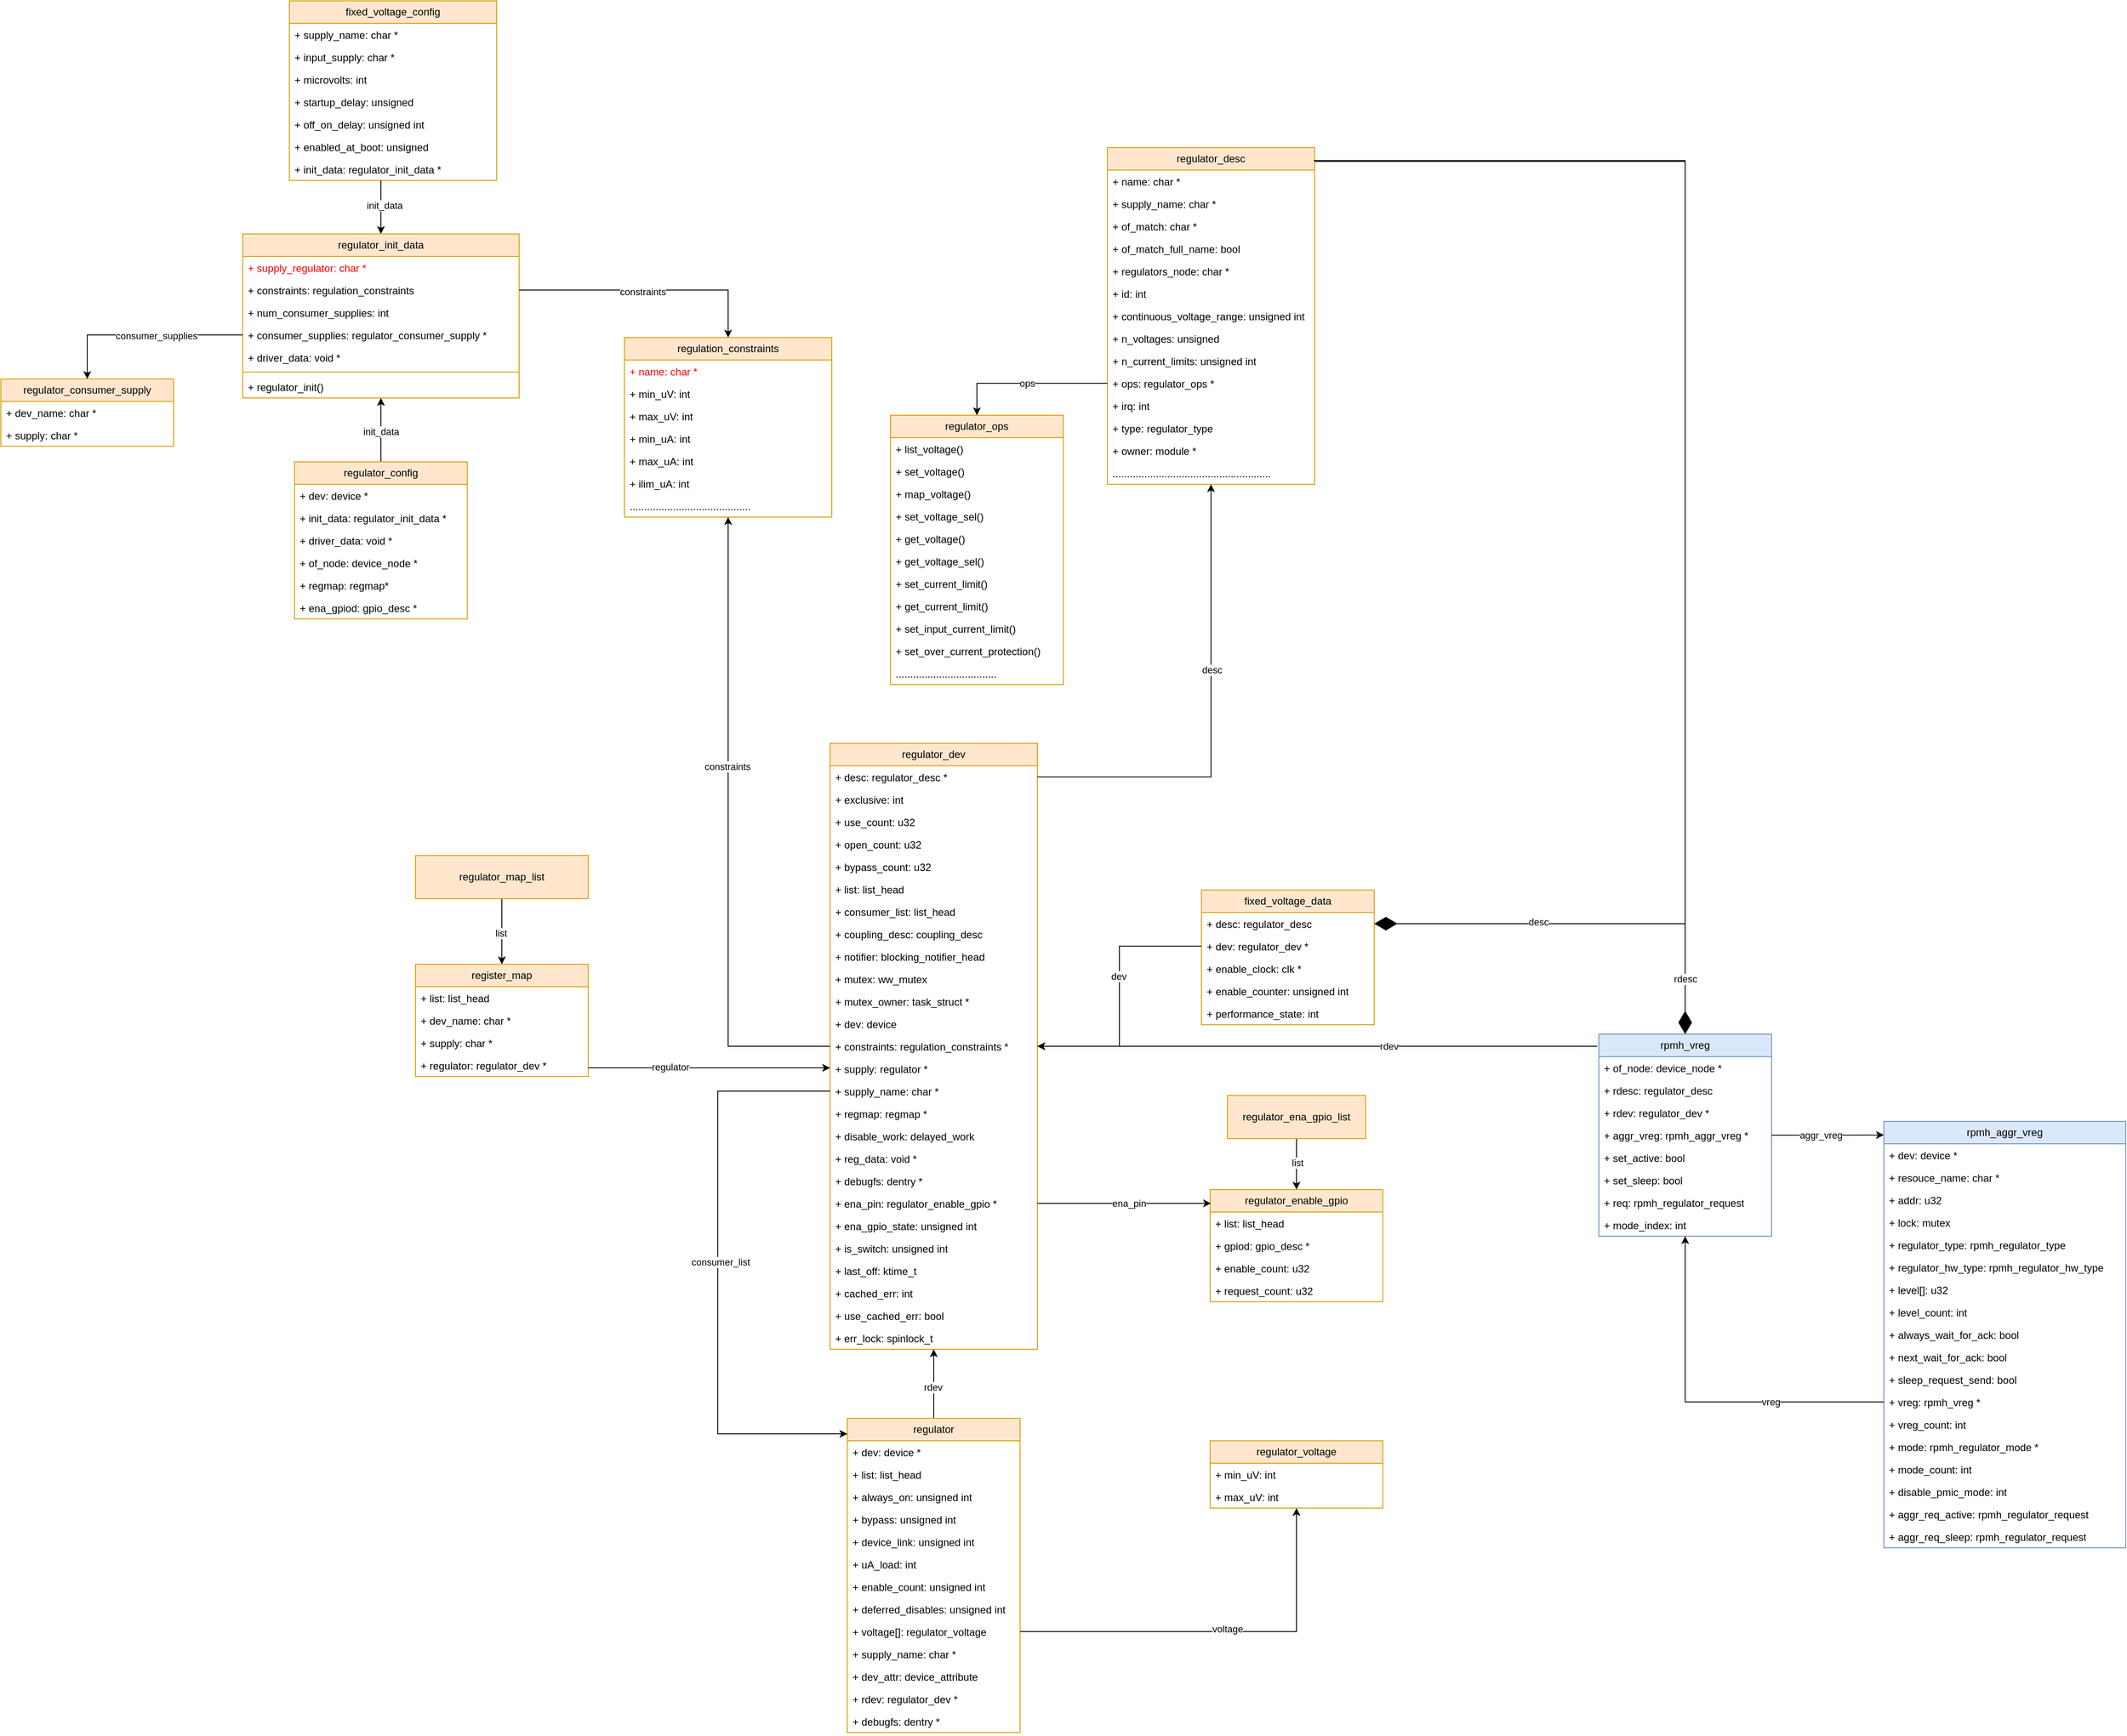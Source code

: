 <mxfile version="21.6.6" type="github">
  <diagram id="C5RBs43oDa-KdzZeNtuy" name="Page-1">
    <mxGraphModel dx="2514" dy="2114" grid="1" gridSize="10" guides="1" tooltips="1" connect="1" arrows="1" fold="1" page="1" pageScale="1" pageWidth="827" pageHeight="1169" math="0" shadow="0">
      <root>
        <mxCell id="WIyWlLk6GJQsqaUBKTNV-0" />
        <mxCell id="WIyWlLk6GJQsqaUBKTNV-1" parent="WIyWlLk6GJQsqaUBKTNV-0" />
        <mxCell id="k8MP1b2DKlPIrbv1IdIq-1" value="regulator_init_data" style="swimlane;fontStyle=0;childLayout=stackLayout;horizontal=1;startSize=26;fillColor=#ffe6cc;horizontalStack=0;resizeParent=1;resizeParentMax=0;resizeLast=0;collapsible=1;marginBottom=0;whiteSpace=wrap;html=1;strokeColor=#d79b00;" parent="WIyWlLk6GJQsqaUBKTNV-1" vertex="1">
          <mxGeometry x="240" y="200" width="320" height="190" as="geometry" />
        </mxCell>
        <mxCell id="k8MP1b2DKlPIrbv1IdIq-2" value="&lt;font color=&quot;#ff0000&quot;&gt;+&amp;nbsp;supply_regulator: char *&lt;/font&gt;" style="text;strokeColor=none;fillColor=none;align=left;verticalAlign=top;spacingLeft=4;spacingRight=4;overflow=hidden;rotatable=0;points=[[0,0.5],[1,0.5]];portConstraint=eastwest;whiteSpace=wrap;html=1;" parent="k8MP1b2DKlPIrbv1IdIq-1" vertex="1">
          <mxGeometry y="26" width="320" height="26" as="geometry" />
        </mxCell>
        <mxCell id="k8MP1b2DKlPIrbv1IdIq-3" value="+&amp;nbsp;constraints:&amp;nbsp;regulation_constraints" style="text;strokeColor=none;fillColor=none;align=left;verticalAlign=top;spacingLeft=4;spacingRight=4;overflow=hidden;rotatable=0;points=[[0,0.5],[1,0.5]];portConstraint=eastwest;whiteSpace=wrap;html=1;" parent="k8MP1b2DKlPIrbv1IdIq-1" vertex="1">
          <mxGeometry y="52" width="320" height="26" as="geometry" />
        </mxCell>
        <mxCell id="k8MP1b2DKlPIrbv1IdIq-4" value="+&amp;nbsp;num_consumer_supplies: int" style="text;strokeColor=none;fillColor=none;align=left;verticalAlign=top;spacingLeft=4;spacingRight=4;overflow=hidden;rotatable=0;points=[[0,0.5],[1,0.5]];portConstraint=eastwest;whiteSpace=wrap;html=1;" parent="k8MP1b2DKlPIrbv1IdIq-1" vertex="1">
          <mxGeometry y="78" width="320" height="26" as="geometry" />
        </mxCell>
        <mxCell id="k8MP1b2DKlPIrbv1IdIq-6" value="+&amp;nbsp;consumer_supplies:&amp;nbsp;regulator_consumer_supply *" style="text;strokeColor=none;fillColor=none;align=left;verticalAlign=top;spacingLeft=4;spacingRight=4;overflow=hidden;rotatable=0;points=[[0,0.5],[1,0.5]];portConstraint=eastwest;whiteSpace=wrap;html=1;" parent="k8MP1b2DKlPIrbv1IdIq-1" vertex="1">
          <mxGeometry y="104" width="320" height="26" as="geometry" />
        </mxCell>
        <mxCell id="k8MP1b2DKlPIrbv1IdIq-7" value="+&amp;nbsp;driver_data: void *" style="text;strokeColor=none;fillColor=none;align=left;verticalAlign=top;spacingLeft=4;spacingRight=4;overflow=hidden;rotatable=0;points=[[0,0.5],[1,0.5]];portConstraint=eastwest;whiteSpace=wrap;html=1;" parent="k8MP1b2DKlPIrbv1IdIq-1" vertex="1">
          <mxGeometry y="130" width="320" height="26" as="geometry" />
        </mxCell>
        <mxCell id="k8MP1b2DKlPIrbv1IdIq-8" value="" style="line;strokeWidth=1;fillColor=none;align=left;verticalAlign=middle;spacingTop=-1;spacingLeft=3;spacingRight=3;rotatable=0;labelPosition=right;points=[];portConstraint=eastwest;strokeColor=inherit;" parent="k8MP1b2DKlPIrbv1IdIq-1" vertex="1">
          <mxGeometry y="156" width="320" height="8" as="geometry" />
        </mxCell>
        <mxCell id="k8MP1b2DKlPIrbv1IdIq-5" value="+&amp;nbsp;regulator_init()" style="text;strokeColor=none;fillColor=none;align=left;verticalAlign=top;spacingLeft=4;spacingRight=4;overflow=hidden;rotatable=0;points=[[0,0.5],[1,0.5]];portConstraint=eastwest;whiteSpace=wrap;html=1;" parent="k8MP1b2DKlPIrbv1IdIq-1" vertex="1">
          <mxGeometry y="164" width="320" height="26" as="geometry" />
        </mxCell>
        <mxCell id="k8MP1b2DKlPIrbv1IdIq-9" value="regulator_consumer_supply" style="swimlane;fontStyle=0;childLayout=stackLayout;horizontal=1;startSize=26;fillColor=#ffe6cc;horizontalStack=0;resizeParent=1;resizeParentMax=0;resizeLast=0;collapsible=1;marginBottom=0;whiteSpace=wrap;html=1;strokeColor=#d79b00;" parent="WIyWlLk6GJQsqaUBKTNV-1" vertex="1">
          <mxGeometry x="-40" y="368" width="200" height="78" as="geometry" />
        </mxCell>
        <mxCell id="k8MP1b2DKlPIrbv1IdIq-10" value="+&amp;nbsp;dev_name: char *" style="text;strokeColor=none;fillColor=none;align=left;verticalAlign=top;spacingLeft=4;spacingRight=4;overflow=hidden;rotatable=0;points=[[0,0.5],[1,0.5]];portConstraint=eastwest;whiteSpace=wrap;html=1;" parent="k8MP1b2DKlPIrbv1IdIq-9" vertex="1">
          <mxGeometry y="26" width="200" height="26" as="geometry" />
        </mxCell>
        <mxCell id="k8MP1b2DKlPIrbv1IdIq-11" value="+&amp;nbsp;supply: char *" style="text;strokeColor=none;fillColor=none;align=left;verticalAlign=top;spacingLeft=4;spacingRight=4;overflow=hidden;rotatable=0;points=[[0,0.5],[1,0.5]];portConstraint=eastwest;whiteSpace=wrap;html=1;" parent="k8MP1b2DKlPIrbv1IdIq-9" vertex="1">
          <mxGeometry y="52" width="200" height="26" as="geometry" />
        </mxCell>
        <mxCell id="k8MP1b2DKlPIrbv1IdIq-13" style="edgeStyle=orthogonalEdgeStyle;rounded=0;orthogonalLoop=1;jettySize=auto;html=1;" parent="WIyWlLk6GJQsqaUBKTNV-1" source="k8MP1b2DKlPIrbv1IdIq-6" target="k8MP1b2DKlPIrbv1IdIq-9" edge="1">
          <mxGeometry relative="1" as="geometry" />
        </mxCell>
        <mxCell id="k8MP1b2DKlPIrbv1IdIq-46" value="consumer_supplies" style="edgeLabel;html=1;align=center;verticalAlign=middle;resizable=0;points=[];" parent="k8MP1b2DKlPIrbv1IdIq-13" vertex="1" connectable="0">
          <mxGeometry x="-0.134" y="1" relative="1" as="geometry">
            <mxPoint as="offset" />
          </mxGeometry>
        </mxCell>
        <mxCell id="k8MP1b2DKlPIrbv1IdIq-14" value="regulation_constraints" style="swimlane;fontStyle=0;childLayout=stackLayout;horizontal=1;startSize=26;fillColor=#ffe6cc;horizontalStack=0;resizeParent=1;resizeParentMax=0;resizeLast=0;collapsible=1;marginBottom=0;whiteSpace=wrap;html=1;strokeColor=#d79b00;" parent="WIyWlLk6GJQsqaUBKTNV-1" vertex="1">
          <mxGeometry x="682" y="320" width="240" height="208" as="geometry" />
        </mxCell>
        <mxCell id="k8MP1b2DKlPIrbv1IdIq-15" value="&lt;font color=&quot;#ff0000&quot;&gt;+ name: char *&lt;/font&gt;" style="text;strokeColor=none;fillColor=none;align=left;verticalAlign=top;spacingLeft=4;spacingRight=4;overflow=hidden;rotatable=0;points=[[0,0.5],[1,0.5]];portConstraint=eastwest;whiteSpace=wrap;html=1;" parent="k8MP1b2DKlPIrbv1IdIq-14" vertex="1">
          <mxGeometry y="26" width="240" height="26" as="geometry" />
        </mxCell>
        <mxCell id="k8MP1b2DKlPIrbv1IdIq-16" value="+&amp;nbsp;min_uV: int" style="text;strokeColor=none;fillColor=none;align=left;verticalAlign=top;spacingLeft=4;spacingRight=4;overflow=hidden;rotatable=0;points=[[0,0.5],[1,0.5]];portConstraint=eastwest;whiteSpace=wrap;html=1;" parent="k8MP1b2DKlPIrbv1IdIq-14" vertex="1">
          <mxGeometry y="52" width="240" height="26" as="geometry" />
        </mxCell>
        <mxCell id="k8MP1b2DKlPIrbv1IdIq-17" value="+&amp;nbsp;max_uV: int" style="text;strokeColor=none;fillColor=none;align=left;verticalAlign=top;spacingLeft=4;spacingRight=4;overflow=hidden;rotatable=0;points=[[0,0.5],[1,0.5]];portConstraint=eastwest;whiteSpace=wrap;html=1;" parent="k8MP1b2DKlPIrbv1IdIq-14" vertex="1">
          <mxGeometry y="78" width="240" height="26" as="geometry" />
        </mxCell>
        <mxCell id="k8MP1b2DKlPIrbv1IdIq-19" value="+&amp;nbsp;min_uA: int" style="text;strokeColor=none;fillColor=none;align=left;verticalAlign=top;spacingLeft=4;spacingRight=4;overflow=hidden;rotatable=0;points=[[0,0.5],[1,0.5]];portConstraint=eastwest;whiteSpace=wrap;html=1;" parent="k8MP1b2DKlPIrbv1IdIq-14" vertex="1">
          <mxGeometry y="104" width="240" height="26" as="geometry" />
        </mxCell>
        <mxCell id="k8MP1b2DKlPIrbv1IdIq-21" value="+&amp;nbsp;max_uA: int" style="text;strokeColor=none;fillColor=none;align=left;verticalAlign=top;spacingLeft=4;spacingRight=4;overflow=hidden;rotatable=0;points=[[0,0.5],[1,0.5]];portConstraint=eastwest;whiteSpace=wrap;html=1;" parent="k8MP1b2DKlPIrbv1IdIq-14" vertex="1">
          <mxGeometry y="130" width="240" height="26" as="geometry" />
        </mxCell>
        <mxCell id="k8MP1b2DKlPIrbv1IdIq-22" value="+&amp;nbsp;ilim_uA: int" style="text;strokeColor=none;fillColor=none;align=left;verticalAlign=top;spacingLeft=4;spacingRight=4;overflow=hidden;rotatable=0;points=[[0,0.5],[1,0.5]];portConstraint=eastwest;whiteSpace=wrap;html=1;" parent="k8MP1b2DKlPIrbv1IdIq-14" vertex="1">
          <mxGeometry y="156" width="240" height="26" as="geometry" />
        </mxCell>
        <mxCell id="k8MP1b2DKlPIrbv1IdIq-20" value=".........................................." style="text;strokeColor=none;fillColor=none;align=left;verticalAlign=top;spacingLeft=4;spacingRight=4;overflow=hidden;rotatable=0;points=[[0,0.5],[1,0.5]];portConstraint=eastwest;whiteSpace=wrap;html=1;" parent="k8MP1b2DKlPIrbv1IdIq-14" vertex="1">
          <mxGeometry y="182" width="240" height="26" as="geometry" />
        </mxCell>
        <mxCell id="k8MP1b2DKlPIrbv1IdIq-25" style="edgeStyle=orthogonalEdgeStyle;rounded=0;orthogonalLoop=1;jettySize=auto;html=1;entryX=0.5;entryY=0;entryDx=0;entryDy=0;" parent="WIyWlLk6GJQsqaUBKTNV-1" source="k8MP1b2DKlPIrbv1IdIq-3" target="k8MP1b2DKlPIrbv1IdIq-14" edge="1">
          <mxGeometry relative="1" as="geometry" />
        </mxCell>
        <mxCell id="k8MP1b2DKlPIrbv1IdIq-48" value="constraints" style="edgeLabel;html=1;align=center;verticalAlign=middle;resizable=0;points=[];" parent="k8MP1b2DKlPIrbv1IdIq-25" vertex="1" connectable="0">
          <mxGeometry x="-0.039" y="-2" relative="1" as="geometry">
            <mxPoint as="offset" />
          </mxGeometry>
        </mxCell>
        <mxCell id="k8MP1b2DKlPIrbv1IdIq-26" value="regulator_ops" style="swimlane;fontStyle=0;childLayout=stackLayout;horizontal=1;startSize=26;fillColor=#ffe6cc;horizontalStack=0;resizeParent=1;resizeParentMax=0;resizeLast=0;collapsible=1;marginBottom=0;whiteSpace=wrap;html=1;strokeColor=#d79b00;" parent="WIyWlLk6GJQsqaUBKTNV-1" vertex="1">
          <mxGeometry x="990" y="410" width="200" height="312" as="geometry" />
        </mxCell>
        <mxCell id="k8MP1b2DKlPIrbv1IdIq-27" value="+&amp;nbsp;list_voltage()" style="text;strokeColor=none;fillColor=none;align=left;verticalAlign=top;spacingLeft=4;spacingRight=4;overflow=hidden;rotatable=0;points=[[0,0.5],[1,0.5]];portConstraint=eastwest;whiteSpace=wrap;html=1;" parent="k8MP1b2DKlPIrbv1IdIq-26" vertex="1">
          <mxGeometry y="26" width="200" height="26" as="geometry" />
        </mxCell>
        <mxCell id="k8MP1b2DKlPIrbv1IdIq-28" value="+&amp;nbsp;set_voltage()" style="text;strokeColor=none;fillColor=none;align=left;verticalAlign=top;spacingLeft=4;spacingRight=4;overflow=hidden;rotatable=0;points=[[0,0.5],[1,0.5]];portConstraint=eastwest;whiteSpace=wrap;html=1;" parent="k8MP1b2DKlPIrbv1IdIq-26" vertex="1">
          <mxGeometry y="52" width="200" height="26" as="geometry" />
        </mxCell>
        <mxCell id="k8MP1b2DKlPIrbv1IdIq-30" value="+&amp;nbsp;map_voltage()" style="text;strokeColor=none;fillColor=none;align=left;verticalAlign=top;spacingLeft=4;spacingRight=4;overflow=hidden;rotatable=0;points=[[0,0.5],[1,0.5]];portConstraint=eastwest;whiteSpace=wrap;html=1;" parent="k8MP1b2DKlPIrbv1IdIq-26" vertex="1">
          <mxGeometry y="78" width="200" height="26" as="geometry" />
        </mxCell>
        <mxCell id="k8MP1b2DKlPIrbv1IdIq-37" value="+&amp;nbsp;set_voltage_sel()" style="text;strokeColor=none;fillColor=none;align=left;verticalAlign=top;spacingLeft=4;spacingRight=4;overflow=hidden;rotatable=0;points=[[0,0.5],[1,0.5]];portConstraint=eastwest;whiteSpace=wrap;html=1;" parent="k8MP1b2DKlPIrbv1IdIq-26" vertex="1">
          <mxGeometry y="104" width="200" height="26" as="geometry" />
        </mxCell>
        <mxCell id="k8MP1b2DKlPIrbv1IdIq-35" value="+&amp;nbsp;get_voltage()" style="text;strokeColor=none;fillColor=none;align=left;verticalAlign=top;spacingLeft=4;spacingRight=4;overflow=hidden;rotatable=0;points=[[0,0.5],[1,0.5]];portConstraint=eastwest;whiteSpace=wrap;html=1;" parent="k8MP1b2DKlPIrbv1IdIq-26" vertex="1">
          <mxGeometry y="130" width="200" height="26" as="geometry" />
        </mxCell>
        <mxCell id="k8MP1b2DKlPIrbv1IdIq-36" value="+&amp;nbsp;get_voltage_sel()" style="text;strokeColor=none;fillColor=none;align=left;verticalAlign=top;spacingLeft=4;spacingRight=4;overflow=hidden;rotatable=0;points=[[0,0.5],[1,0.5]];portConstraint=eastwest;whiteSpace=wrap;html=1;" parent="k8MP1b2DKlPIrbv1IdIq-26" vertex="1">
          <mxGeometry y="156" width="200" height="26" as="geometry" />
        </mxCell>
        <mxCell id="k8MP1b2DKlPIrbv1IdIq-33" value="+&amp;nbsp;set_current_limit()" style="text;strokeColor=none;fillColor=none;align=left;verticalAlign=top;spacingLeft=4;spacingRight=4;overflow=hidden;rotatable=0;points=[[0,0.5],[1,0.5]];portConstraint=eastwest;whiteSpace=wrap;html=1;" parent="k8MP1b2DKlPIrbv1IdIq-26" vertex="1">
          <mxGeometry y="182" width="200" height="26" as="geometry" />
        </mxCell>
        <mxCell id="k8MP1b2DKlPIrbv1IdIq-34" value="+&amp;nbsp;get_current_limit()" style="text;strokeColor=none;fillColor=none;align=left;verticalAlign=top;spacingLeft=4;spacingRight=4;overflow=hidden;rotatable=0;points=[[0,0.5],[1,0.5]];portConstraint=eastwest;whiteSpace=wrap;html=1;" parent="k8MP1b2DKlPIrbv1IdIq-26" vertex="1">
          <mxGeometry y="208" width="200" height="26" as="geometry" />
        </mxCell>
        <mxCell id="k8MP1b2DKlPIrbv1IdIq-31" value="+&amp;nbsp;set_input_current_limit()" style="text;strokeColor=none;fillColor=none;align=left;verticalAlign=top;spacingLeft=4;spacingRight=4;overflow=hidden;rotatable=0;points=[[0,0.5],[1,0.5]];portConstraint=eastwest;whiteSpace=wrap;html=1;" parent="k8MP1b2DKlPIrbv1IdIq-26" vertex="1">
          <mxGeometry y="234" width="200" height="26" as="geometry" />
        </mxCell>
        <mxCell id="k8MP1b2DKlPIrbv1IdIq-32" value="+&amp;nbsp;set_over_current_protection()" style="text;strokeColor=none;fillColor=none;align=left;verticalAlign=top;spacingLeft=4;spacingRight=4;overflow=hidden;rotatable=0;points=[[0,0.5],[1,0.5]];portConstraint=eastwest;whiteSpace=wrap;html=1;" parent="k8MP1b2DKlPIrbv1IdIq-26" vertex="1">
          <mxGeometry y="260" width="200" height="26" as="geometry" />
        </mxCell>
        <mxCell id="k8MP1b2DKlPIrbv1IdIq-29" value="..................................." style="text;strokeColor=none;fillColor=none;align=left;verticalAlign=top;spacingLeft=4;spacingRight=4;overflow=hidden;rotatable=0;points=[[0,0.5],[1,0.5]];portConstraint=eastwest;whiteSpace=wrap;html=1;" parent="k8MP1b2DKlPIrbv1IdIq-26" vertex="1">
          <mxGeometry y="286" width="200" height="26" as="geometry" />
        </mxCell>
        <mxCell id="k8MP1b2DKlPIrbv1IdIq-45" style="edgeStyle=orthogonalEdgeStyle;rounded=0;orthogonalLoop=1;jettySize=auto;html=1;" parent="WIyWlLk6GJQsqaUBKTNV-1" source="k8MP1b2DKlPIrbv1IdIq-38" target="k8MP1b2DKlPIrbv1IdIq-1" edge="1">
          <mxGeometry relative="1" as="geometry" />
        </mxCell>
        <mxCell id="k8MP1b2DKlPIrbv1IdIq-47" value="init_data" style="edgeLabel;html=1;align=center;verticalAlign=middle;resizable=0;points=[];" parent="k8MP1b2DKlPIrbv1IdIq-45" vertex="1" connectable="0">
          <mxGeometry x="-0.25" y="1" relative="1" as="geometry">
            <mxPoint x="1" y="-7" as="offset" />
          </mxGeometry>
        </mxCell>
        <mxCell id="k8MP1b2DKlPIrbv1IdIq-38" value="regulator_config" style="swimlane;fontStyle=0;childLayout=stackLayout;horizontal=1;startSize=26;fillColor=#ffe6cc;horizontalStack=0;resizeParent=1;resizeParentMax=0;resizeLast=0;collapsible=1;marginBottom=0;whiteSpace=wrap;html=1;strokeColor=#d79b00;" parent="WIyWlLk6GJQsqaUBKTNV-1" vertex="1">
          <mxGeometry x="300" y="464" width="200" height="182" as="geometry" />
        </mxCell>
        <mxCell id="k8MP1b2DKlPIrbv1IdIq-39" value="+ dev: device *" style="text;strokeColor=none;fillColor=none;align=left;verticalAlign=top;spacingLeft=4;spacingRight=4;overflow=hidden;rotatable=0;points=[[0,0.5],[1,0.5]];portConstraint=eastwest;whiteSpace=wrap;html=1;" parent="k8MP1b2DKlPIrbv1IdIq-38" vertex="1">
          <mxGeometry y="26" width="200" height="26" as="geometry" />
        </mxCell>
        <mxCell id="k8MP1b2DKlPIrbv1IdIq-40" value="+ init_data:&amp;nbsp;regulator_init_data *" style="text;strokeColor=none;fillColor=none;align=left;verticalAlign=top;spacingLeft=4;spacingRight=4;overflow=hidden;rotatable=0;points=[[0,0.5],[1,0.5]];portConstraint=eastwest;whiteSpace=wrap;html=1;" parent="k8MP1b2DKlPIrbv1IdIq-38" vertex="1">
          <mxGeometry y="52" width="200" height="26" as="geometry" />
        </mxCell>
        <mxCell id="k8MP1b2DKlPIrbv1IdIq-42" value="+ driver_data: void *" style="text;strokeColor=none;fillColor=none;align=left;verticalAlign=top;spacingLeft=4;spacingRight=4;overflow=hidden;rotatable=0;points=[[0,0.5],[1,0.5]];portConstraint=eastwest;whiteSpace=wrap;html=1;" parent="k8MP1b2DKlPIrbv1IdIq-38" vertex="1">
          <mxGeometry y="78" width="200" height="26" as="geometry" />
        </mxCell>
        <mxCell id="k8MP1b2DKlPIrbv1IdIq-44" value="+ of_node: device_node *" style="text;strokeColor=none;fillColor=none;align=left;verticalAlign=top;spacingLeft=4;spacingRight=4;overflow=hidden;rotatable=0;points=[[0,0.5],[1,0.5]];portConstraint=eastwest;whiteSpace=wrap;html=1;" parent="k8MP1b2DKlPIrbv1IdIq-38" vertex="1">
          <mxGeometry y="104" width="200" height="26" as="geometry" />
        </mxCell>
        <mxCell id="k8MP1b2DKlPIrbv1IdIq-43" value="+ regmap: regmap*" style="text;strokeColor=none;fillColor=none;align=left;verticalAlign=top;spacingLeft=4;spacingRight=4;overflow=hidden;rotatable=0;points=[[0,0.5],[1,0.5]];portConstraint=eastwest;whiteSpace=wrap;html=1;" parent="k8MP1b2DKlPIrbv1IdIq-38" vertex="1">
          <mxGeometry y="130" width="200" height="26" as="geometry" />
        </mxCell>
        <mxCell id="k8MP1b2DKlPIrbv1IdIq-41" value="+ ena_gpiod: gpio_desc *" style="text;strokeColor=none;fillColor=none;align=left;verticalAlign=top;spacingLeft=4;spacingRight=4;overflow=hidden;rotatable=0;points=[[0,0.5],[1,0.5]];portConstraint=eastwest;whiteSpace=wrap;html=1;" parent="k8MP1b2DKlPIrbv1IdIq-38" vertex="1">
          <mxGeometry y="156" width="200" height="26" as="geometry" />
        </mxCell>
        <mxCell id="k8MP1b2DKlPIrbv1IdIq-49" value="regulator_desc" style="swimlane;fontStyle=0;childLayout=stackLayout;horizontal=1;startSize=26;fillColor=#ffe6cc;horizontalStack=0;resizeParent=1;resizeParentMax=0;resizeLast=0;collapsible=1;marginBottom=0;whiteSpace=wrap;html=1;strokeColor=#d79b00;" parent="WIyWlLk6GJQsqaUBKTNV-1" vertex="1">
          <mxGeometry x="1241" y="100" width="240" height="390" as="geometry" />
        </mxCell>
        <mxCell id="k8MP1b2DKlPIrbv1IdIq-50" value="+ name: char *" style="text;strokeColor=none;fillColor=none;align=left;verticalAlign=top;spacingLeft=4;spacingRight=4;overflow=hidden;rotatable=0;points=[[0,0.5],[1,0.5]];portConstraint=eastwest;whiteSpace=wrap;html=1;" parent="k8MP1b2DKlPIrbv1IdIq-49" vertex="1">
          <mxGeometry y="26" width="240" height="26" as="geometry" />
        </mxCell>
        <mxCell id="k8MP1b2DKlPIrbv1IdIq-51" value="+&amp;nbsp;supply_name: char *" style="text;strokeColor=none;fillColor=none;align=left;verticalAlign=top;spacingLeft=4;spacingRight=4;overflow=hidden;rotatable=0;points=[[0,0.5],[1,0.5]];portConstraint=eastwest;whiteSpace=wrap;html=1;" parent="k8MP1b2DKlPIrbv1IdIq-49" vertex="1">
          <mxGeometry y="52" width="240" height="26" as="geometry" />
        </mxCell>
        <mxCell id="k8MP1b2DKlPIrbv1IdIq-52" value="+&amp;nbsp;of_match: char *" style="text;strokeColor=none;fillColor=none;align=left;verticalAlign=top;spacingLeft=4;spacingRight=4;overflow=hidden;rotatable=0;points=[[0,0.5],[1,0.5]];portConstraint=eastwest;whiteSpace=wrap;html=1;" parent="k8MP1b2DKlPIrbv1IdIq-49" vertex="1">
          <mxGeometry y="78" width="240" height="26" as="geometry" />
        </mxCell>
        <mxCell id="k8MP1b2DKlPIrbv1IdIq-54" value="+&amp;nbsp;of_match_full_name: bool" style="text;strokeColor=none;fillColor=none;align=left;verticalAlign=top;spacingLeft=4;spacingRight=4;overflow=hidden;rotatable=0;points=[[0,0.5],[1,0.5]];portConstraint=eastwest;whiteSpace=wrap;html=1;" parent="k8MP1b2DKlPIrbv1IdIq-49" vertex="1">
          <mxGeometry y="104" width="240" height="26" as="geometry" />
        </mxCell>
        <mxCell id="k8MP1b2DKlPIrbv1IdIq-56" value="+&amp;nbsp;regulators_node: char *" style="text;strokeColor=none;fillColor=none;align=left;verticalAlign=top;spacingLeft=4;spacingRight=4;overflow=hidden;rotatable=0;points=[[0,0.5],[1,0.5]];portConstraint=eastwest;whiteSpace=wrap;html=1;" parent="k8MP1b2DKlPIrbv1IdIq-49" vertex="1">
          <mxGeometry y="130" width="240" height="26" as="geometry" />
        </mxCell>
        <mxCell id="k8MP1b2DKlPIrbv1IdIq-57" value="+ id: int" style="text;strokeColor=none;fillColor=none;align=left;verticalAlign=top;spacingLeft=4;spacingRight=4;overflow=hidden;rotatable=0;points=[[0,0.5],[1,0.5]];portConstraint=eastwest;whiteSpace=wrap;html=1;" parent="k8MP1b2DKlPIrbv1IdIq-49" vertex="1">
          <mxGeometry y="156" width="240" height="26" as="geometry" />
        </mxCell>
        <mxCell id="k8MP1b2DKlPIrbv1IdIq-59" value="+&amp;nbsp;continuous_voltage_range: unsigned int" style="text;strokeColor=none;fillColor=none;align=left;verticalAlign=top;spacingLeft=4;spacingRight=4;overflow=hidden;rotatable=0;points=[[0,0.5],[1,0.5]];portConstraint=eastwest;whiteSpace=wrap;html=1;" parent="k8MP1b2DKlPIrbv1IdIq-49" vertex="1">
          <mxGeometry y="182" width="240" height="26" as="geometry" />
        </mxCell>
        <mxCell id="k8MP1b2DKlPIrbv1IdIq-58" value="+&amp;nbsp;n_voltages:&amp;nbsp;unsigned" style="text;strokeColor=none;fillColor=none;align=left;verticalAlign=top;spacingLeft=4;spacingRight=4;overflow=hidden;rotatable=0;points=[[0,0.5],[1,0.5]];portConstraint=eastwest;whiteSpace=wrap;html=1;" parent="k8MP1b2DKlPIrbv1IdIq-49" vertex="1">
          <mxGeometry y="208" width="240" height="26" as="geometry" />
        </mxCell>
        <mxCell id="k8MP1b2DKlPIrbv1IdIq-55" value="+&amp;nbsp;n_current_limits: unsigned int" style="text;strokeColor=none;fillColor=none;align=left;verticalAlign=top;spacingLeft=4;spacingRight=4;overflow=hidden;rotatable=0;points=[[0,0.5],[1,0.5]];portConstraint=eastwest;whiteSpace=wrap;html=1;" parent="k8MP1b2DKlPIrbv1IdIq-49" vertex="1">
          <mxGeometry y="234" width="240" height="26" as="geometry" />
        </mxCell>
        <mxCell id="k8MP1b2DKlPIrbv1IdIq-60" value="+&amp;nbsp;ops:&amp;nbsp;regulator_ops *" style="text;strokeColor=none;fillColor=none;align=left;verticalAlign=top;spacingLeft=4;spacingRight=4;overflow=hidden;rotatable=0;points=[[0,0.5],[1,0.5]];portConstraint=eastwest;whiteSpace=wrap;html=1;" parent="k8MP1b2DKlPIrbv1IdIq-49" vertex="1">
          <mxGeometry y="260" width="240" height="26" as="geometry" />
        </mxCell>
        <mxCell id="k8MP1b2DKlPIrbv1IdIq-61" value="+ irq: int" style="text;strokeColor=none;fillColor=none;align=left;verticalAlign=top;spacingLeft=4;spacingRight=4;overflow=hidden;rotatable=0;points=[[0,0.5],[1,0.5]];portConstraint=eastwest;whiteSpace=wrap;html=1;" parent="k8MP1b2DKlPIrbv1IdIq-49" vertex="1">
          <mxGeometry y="286" width="240" height="26" as="geometry" />
        </mxCell>
        <mxCell id="k8MP1b2DKlPIrbv1IdIq-62" value="+ type:&amp;nbsp;regulator_type" style="text;strokeColor=none;fillColor=none;align=left;verticalAlign=top;spacingLeft=4;spacingRight=4;overflow=hidden;rotatable=0;points=[[0,0.5],[1,0.5]];portConstraint=eastwest;whiteSpace=wrap;html=1;" parent="k8MP1b2DKlPIrbv1IdIq-49" vertex="1">
          <mxGeometry y="312" width="240" height="26" as="geometry" />
        </mxCell>
        <mxCell id="k8MP1b2DKlPIrbv1IdIq-53" value="+&amp;nbsp;owner: module *" style="text;strokeColor=none;fillColor=none;align=left;verticalAlign=top;spacingLeft=4;spacingRight=4;overflow=hidden;rotatable=0;points=[[0,0.5],[1,0.5]];portConstraint=eastwest;whiteSpace=wrap;html=1;" parent="k8MP1b2DKlPIrbv1IdIq-49" vertex="1">
          <mxGeometry y="338" width="240" height="26" as="geometry" />
        </mxCell>
        <mxCell id="k8MP1b2DKlPIrbv1IdIq-63" value="......................................................." style="text;strokeColor=none;fillColor=none;align=left;verticalAlign=top;spacingLeft=4;spacingRight=4;overflow=hidden;rotatable=0;points=[[0,0.5],[1,0.5]];portConstraint=eastwest;whiteSpace=wrap;html=1;" parent="k8MP1b2DKlPIrbv1IdIq-49" vertex="1">
          <mxGeometry y="364" width="240" height="26" as="geometry" />
        </mxCell>
        <mxCell id="k8MP1b2DKlPIrbv1IdIq-64" style="edgeStyle=orthogonalEdgeStyle;rounded=0;orthogonalLoop=1;jettySize=auto;html=1;entryX=0.5;entryY=0;entryDx=0;entryDy=0;" parent="WIyWlLk6GJQsqaUBKTNV-1" source="k8MP1b2DKlPIrbv1IdIq-60" target="k8MP1b2DKlPIrbv1IdIq-26" edge="1">
          <mxGeometry relative="1" as="geometry" />
        </mxCell>
        <mxCell id="k8MP1b2DKlPIrbv1IdIq-65" value="ops" style="edgeLabel;html=1;align=center;verticalAlign=middle;resizable=0;points=[];" parent="k8MP1b2DKlPIrbv1IdIq-64" vertex="1" connectable="0">
          <mxGeometry x="-0.004" relative="1" as="geometry">
            <mxPoint as="offset" />
          </mxGeometry>
        </mxCell>
        <mxCell id="k8MP1b2DKlPIrbv1IdIq-66" value="regulator_dev" style="swimlane;fontStyle=0;childLayout=stackLayout;horizontal=1;startSize=26;fillColor=#ffe6cc;horizontalStack=0;resizeParent=1;resizeParentMax=0;resizeLast=0;collapsible=1;marginBottom=0;whiteSpace=wrap;html=1;strokeColor=#d79b00;" parent="WIyWlLk6GJQsqaUBKTNV-1" vertex="1">
          <mxGeometry x="920" y="790" width="240" height="702" as="geometry" />
        </mxCell>
        <mxCell id="k8MP1b2DKlPIrbv1IdIq-67" value="+ desc:&amp;nbsp;regulator_desc *" style="text;strokeColor=none;fillColor=none;align=left;verticalAlign=top;spacingLeft=4;spacingRight=4;overflow=hidden;rotatable=0;points=[[0,0.5],[1,0.5]];portConstraint=eastwest;whiteSpace=wrap;html=1;" parent="k8MP1b2DKlPIrbv1IdIq-66" vertex="1">
          <mxGeometry y="26" width="240" height="26" as="geometry" />
        </mxCell>
        <mxCell id="k8MP1b2DKlPIrbv1IdIq-68" value="+&amp;nbsp;exclusive: int" style="text;strokeColor=none;fillColor=none;align=left;verticalAlign=top;spacingLeft=4;spacingRight=4;overflow=hidden;rotatable=0;points=[[0,0.5],[1,0.5]];portConstraint=eastwest;whiteSpace=wrap;html=1;" parent="k8MP1b2DKlPIrbv1IdIq-66" vertex="1">
          <mxGeometry y="52" width="240" height="26" as="geometry" />
        </mxCell>
        <mxCell id="k8MP1b2DKlPIrbv1IdIq-73" value="+&amp;nbsp;use_count: u32" style="text;strokeColor=none;fillColor=none;align=left;verticalAlign=top;spacingLeft=4;spacingRight=4;overflow=hidden;rotatable=0;points=[[0,0.5],[1,0.5]];portConstraint=eastwest;whiteSpace=wrap;html=1;" parent="k8MP1b2DKlPIrbv1IdIq-66" vertex="1">
          <mxGeometry y="78" width="240" height="26" as="geometry" />
        </mxCell>
        <mxCell id="k8MP1b2DKlPIrbv1IdIq-72" value="+&amp;nbsp;open_count: u32" style="text;strokeColor=none;fillColor=none;align=left;verticalAlign=top;spacingLeft=4;spacingRight=4;overflow=hidden;rotatable=0;points=[[0,0.5],[1,0.5]];portConstraint=eastwest;whiteSpace=wrap;html=1;" parent="k8MP1b2DKlPIrbv1IdIq-66" vertex="1">
          <mxGeometry y="104" width="240" height="26" as="geometry" />
        </mxCell>
        <mxCell id="k8MP1b2DKlPIrbv1IdIq-76" value="+&amp;nbsp;bypass_count: u32" style="text;strokeColor=none;fillColor=none;align=left;verticalAlign=top;spacingLeft=4;spacingRight=4;overflow=hidden;rotatable=0;points=[[0,0.5],[1,0.5]];portConstraint=eastwest;whiteSpace=wrap;html=1;" parent="k8MP1b2DKlPIrbv1IdIq-66" vertex="1">
          <mxGeometry y="130" width="240" height="26" as="geometry" />
        </mxCell>
        <mxCell id="k8MP1b2DKlPIrbv1IdIq-78" value="+&amp;nbsp;list: list_head" style="text;strokeColor=none;fillColor=none;align=left;verticalAlign=top;spacingLeft=4;spacingRight=4;overflow=hidden;rotatable=0;points=[[0,0.5],[1,0.5]];portConstraint=eastwest;whiteSpace=wrap;html=1;" parent="k8MP1b2DKlPIrbv1IdIq-66" vertex="1">
          <mxGeometry y="156" width="240" height="26" as="geometry" />
        </mxCell>
        <mxCell id="k8MP1b2DKlPIrbv1IdIq-82" value="+&amp;nbsp;consumer_list: list_head" style="text;strokeColor=none;fillColor=none;align=left;verticalAlign=top;spacingLeft=4;spacingRight=4;overflow=hidden;rotatable=0;points=[[0,0.5],[1,0.5]];portConstraint=eastwest;whiteSpace=wrap;html=1;" parent="k8MP1b2DKlPIrbv1IdIq-66" vertex="1">
          <mxGeometry y="182" width="240" height="26" as="geometry" />
        </mxCell>
        <mxCell id="k8MP1b2DKlPIrbv1IdIq-88" value="+&amp;nbsp;coupling_desc:&amp;nbsp;coupling_desc" style="text;strokeColor=none;fillColor=none;align=left;verticalAlign=top;spacingLeft=4;spacingRight=4;overflow=hidden;rotatable=0;points=[[0,0.5],[1,0.5]];portConstraint=eastwest;whiteSpace=wrap;html=1;" parent="k8MP1b2DKlPIrbv1IdIq-66" vertex="1">
          <mxGeometry y="208" width="240" height="26" as="geometry" />
        </mxCell>
        <mxCell id="k8MP1b2DKlPIrbv1IdIq-86" value="+&amp;nbsp;notifier:&amp;nbsp;blocking_notifier_head" style="text;strokeColor=none;fillColor=none;align=left;verticalAlign=top;spacingLeft=4;spacingRight=4;overflow=hidden;rotatable=0;points=[[0,0.5],[1,0.5]];portConstraint=eastwest;whiteSpace=wrap;html=1;" parent="k8MP1b2DKlPIrbv1IdIq-66" vertex="1">
          <mxGeometry y="234" width="240" height="26" as="geometry" />
        </mxCell>
        <mxCell id="k8MP1b2DKlPIrbv1IdIq-87" value="+&amp;nbsp;mutex: ww_mutex" style="text;strokeColor=none;fillColor=none;align=left;verticalAlign=top;spacingLeft=4;spacingRight=4;overflow=hidden;rotatable=0;points=[[0,0.5],[1,0.5]];portConstraint=eastwest;whiteSpace=wrap;html=1;" parent="k8MP1b2DKlPIrbv1IdIq-66" vertex="1">
          <mxGeometry y="260" width="240" height="26" as="geometry" />
        </mxCell>
        <mxCell id="k8MP1b2DKlPIrbv1IdIq-84" value="+&amp;nbsp;mutex_owner: task_struct *" style="text;strokeColor=none;fillColor=none;align=left;verticalAlign=top;spacingLeft=4;spacingRight=4;overflow=hidden;rotatable=0;points=[[0,0.5],[1,0.5]];portConstraint=eastwest;whiteSpace=wrap;html=1;" parent="k8MP1b2DKlPIrbv1IdIq-66" vertex="1">
          <mxGeometry y="286" width="240" height="26" as="geometry" />
        </mxCell>
        <mxCell id="k8MP1b2DKlPIrbv1IdIq-85" value="+ dev: device" style="text;strokeColor=none;fillColor=none;align=left;verticalAlign=top;spacingLeft=4;spacingRight=4;overflow=hidden;rotatable=0;points=[[0,0.5],[1,0.5]];portConstraint=eastwest;whiteSpace=wrap;html=1;" parent="k8MP1b2DKlPIrbv1IdIq-66" vertex="1">
          <mxGeometry y="312" width="240" height="26" as="geometry" />
        </mxCell>
        <mxCell id="k8MP1b2DKlPIrbv1IdIq-83" value="+ constraints: regulation_constraints *" style="text;strokeColor=none;fillColor=none;align=left;verticalAlign=top;spacingLeft=4;spacingRight=4;overflow=hidden;rotatable=0;points=[[0,0.5],[1,0.5]];portConstraint=eastwest;whiteSpace=wrap;html=1;" parent="k8MP1b2DKlPIrbv1IdIq-66" vertex="1">
          <mxGeometry y="338" width="240" height="26" as="geometry" />
        </mxCell>
        <mxCell id="k8MP1b2DKlPIrbv1IdIq-81" value="+ supply: regulator *" style="text;strokeColor=none;fillColor=none;align=left;verticalAlign=top;spacingLeft=4;spacingRight=4;overflow=hidden;rotatable=0;points=[[0,0.5],[1,0.5]];portConstraint=eastwest;whiteSpace=wrap;html=1;" parent="k8MP1b2DKlPIrbv1IdIq-66" vertex="1">
          <mxGeometry y="364" width="240" height="26" as="geometry" />
        </mxCell>
        <mxCell id="k8MP1b2DKlPIrbv1IdIq-80" value="+&amp;nbsp;supply_name: char *" style="text;strokeColor=none;fillColor=none;align=left;verticalAlign=top;spacingLeft=4;spacingRight=4;overflow=hidden;rotatable=0;points=[[0,0.5],[1,0.5]];portConstraint=eastwest;whiteSpace=wrap;html=1;" parent="k8MP1b2DKlPIrbv1IdIq-66" vertex="1">
          <mxGeometry y="390" width="240" height="26" as="geometry" />
        </mxCell>
        <mxCell id="k8MP1b2DKlPIrbv1IdIq-79" value="+&amp;nbsp;regmap: regmap *" style="text;strokeColor=none;fillColor=none;align=left;verticalAlign=top;spacingLeft=4;spacingRight=4;overflow=hidden;rotatable=0;points=[[0,0.5],[1,0.5]];portConstraint=eastwest;whiteSpace=wrap;html=1;" parent="k8MP1b2DKlPIrbv1IdIq-66" vertex="1">
          <mxGeometry y="416" width="240" height="26" as="geometry" />
        </mxCell>
        <mxCell id="k8MP1b2DKlPIrbv1IdIq-77" value="+&amp;nbsp;disable_work: delayed_work" style="text;strokeColor=none;fillColor=none;align=left;verticalAlign=top;spacingLeft=4;spacingRight=4;overflow=hidden;rotatable=0;points=[[0,0.5],[1,0.5]];portConstraint=eastwest;whiteSpace=wrap;html=1;" parent="k8MP1b2DKlPIrbv1IdIq-66" vertex="1">
          <mxGeometry y="442" width="240" height="26" as="geometry" />
        </mxCell>
        <mxCell id="k8MP1b2DKlPIrbv1IdIq-71" value="+&amp;nbsp;reg_data: void *" style="text;strokeColor=none;fillColor=none;align=left;verticalAlign=top;spacingLeft=4;spacingRight=4;overflow=hidden;rotatable=0;points=[[0,0.5],[1,0.5]];portConstraint=eastwest;whiteSpace=wrap;html=1;" parent="k8MP1b2DKlPIrbv1IdIq-66" vertex="1">
          <mxGeometry y="468" width="240" height="26" as="geometry" />
        </mxCell>
        <mxCell id="k8MP1b2DKlPIrbv1IdIq-75" value="+ debugfs: dentry *" style="text;strokeColor=none;fillColor=none;align=left;verticalAlign=top;spacingLeft=4;spacingRight=4;overflow=hidden;rotatable=0;points=[[0,0.5],[1,0.5]];portConstraint=eastwest;whiteSpace=wrap;html=1;" parent="k8MP1b2DKlPIrbv1IdIq-66" vertex="1">
          <mxGeometry y="494" width="240" height="26" as="geometry" />
        </mxCell>
        <mxCell id="k8MP1b2DKlPIrbv1IdIq-74" value="+ ena_pin: regulator_enable_gpio *" style="text;strokeColor=none;fillColor=none;align=left;verticalAlign=top;spacingLeft=4;spacingRight=4;overflow=hidden;rotatable=0;points=[[0,0.5],[1,0.5]];portConstraint=eastwest;whiteSpace=wrap;html=1;" parent="k8MP1b2DKlPIrbv1IdIq-66" vertex="1">
          <mxGeometry y="520" width="240" height="26" as="geometry" />
        </mxCell>
        <mxCell id="k8MP1b2DKlPIrbv1IdIq-69" value="+ ena_gpio_state: unsigned int" style="text;strokeColor=none;fillColor=none;align=left;verticalAlign=top;spacingLeft=4;spacingRight=4;overflow=hidden;rotatable=0;points=[[0,0.5],[1,0.5]];portConstraint=eastwest;whiteSpace=wrap;html=1;" parent="k8MP1b2DKlPIrbv1IdIq-66" vertex="1">
          <mxGeometry y="546" width="240" height="26" as="geometry" />
        </mxCell>
        <mxCell id="k8MP1b2DKlPIrbv1IdIq-90" value="+ is_switch: unsigned int" style="text;strokeColor=none;fillColor=none;align=left;verticalAlign=top;spacingLeft=4;spacingRight=4;overflow=hidden;rotatable=0;points=[[0,0.5],[1,0.5]];portConstraint=eastwest;whiteSpace=wrap;html=1;" parent="k8MP1b2DKlPIrbv1IdIq-66" vertex="1">
          <mxGeometry y="572" width="240" height="26" as="geometry" />
        </mxCell>
        <mxCell id="k8MP1b2DKlPIrbv1IdIq-93" value="+ last_off: ktime_t" style="text;strokeColor=none;fillColor=none;align=left;verticalAlign=top;spacingLeft=4;spacingRight=4;overflow=hidden;rotatable=0;points=[[0,0.5],[1,0.5]];portConstraint=eastwest;whiteSpace=wrap;html=1;" parent="k8MP1b2DKlPIrbv1IdIq-66" vertex="1">
          <mxGeometry y="598" width="240" height="26" as="geometry" />
        </mxCell>
        <mxCell id="k8MP1b2DKlPIrbv1IdIq-92" value="+ cached_err: int" style="text;strokeColor=none;fillColor=none;align=left;verticalAlign=top;spacingLeft=4;spacingRight=4;overflow=hidden;rotatable=0;points=[[0,0.5],[1,0.5]];portConstraint=eastwest;whiteSpace=wrap;html=1;" parent="k8MP1b2DKlPIrbv1IdIq-66" vertex="1">
          <mxGeometry y="624" width="240" height="26" as="geometry" />
        </mxCell>
        <mxCell id="k8MP1b2DKlPIrbv1IdIq-91" value="+ use_cached_err: bool" style="text;strokeColor=none;fillColor=none;align=left;verticalAlign=top;spacingLeft=4;spacingRight=4;overflow=hidden;rotatable=0;points=[[0,0.5],[1,0.5]];portConstraint=eastwest;whiteSpace=wrap;html=1;" parent="k8MP1b2DKlPIrbv1IdIq-66" vertex="1">
          <mxGeometry y="650" width="240" height="26" as="geometry" />
        </mxCell>
        <mxCell id="k8MP1b2DKlPIrbv1IdIq-89" value="+ err_lock: spinlock_t" style="text;strokeColor=none;fillColor=none;align=left;verticalAlign=top;spacingLeft=4;spacingRight=4;overflow=hidden;rotatable=0;points=[[0,0.5],[1,0.5]];portConstraint=eastwest;whiteSpace=wrap;html=1;" parent="k8MP1b2DKlPIrbv1IdIq-66" vertex="1">
          <mxGeometry y="676" width="240" height="26" as="geometry" />
        </mxCell>
        <mxCell id="k8MP1b2DKlPIrbv1IdIq-70" style="edgeStyle=orthogonalEdgeStyle;rounded=0;orthogonalLoop=1;jettySize=auto;html=1;" parent="WIyWlLk6GJQsqaUBKTNV-1" source="k8MP1b2DKlPIrbv1IdIq-67" target="k8MP1b2DKlPIrbv1IdIq-49" edge="1">
          <mxGeometry relative="1" as="geometry" />
        </mxCell>
        <mxCell id="k8MP1b2DKlPIrbv1IdIq-95" value="desc" style="edgeLabel;html=1;align=center;verticalAlign=middle;resizable=0;points=[];" parent="k8MP1b2DKlPIrbv1IdIq-70" vertex="1" connectable="0">
          <mxGeometry x="0.114" y="-4" relative="1" as="geometry">
            <mxPoint x="-3" y="-24" as="offset" />
          </mxGeometry>
        </mxCell>
        <mxCell id="k8MP1b2DKlPIrbv1IdIq-94" style="edgeStyle=orthogonalEdgeStyle;rounded=0;orthogonalLoop=1;jettySize=auto;html=1;" parent="WIyWlLk6GJQsqaUBKTNV-1" source="k8MP1b2DKlPIrbv1IdIq-83" target="k8MP1b2DKlPIrbv1IdIq-14" edge="1">
          <mxGeometry relative="1" as="geometry" />
        </mxCell>
        <mxCell id="k8MP1b2DKlPIrbv1IdIq-96" value="constraints" style="edgeLabel;html=1;align=center;verticalAlign=middle;resizable=0;points=[];" parent="k8MP1b2DKlPIrbv1IdIq-94" vertex="1" connectable="0">
          <mxGeometry x="0.209" y="1" relative="1" as="geometry">
            <mxPoint as="offset" />
          </mxGeometry>
        </mxCell>
        <mxCell id="k8MP1b2DKlPIrbv1IdIq-97" value="regulator_enable_gpio" style="swimlane;fontStyle=0;childLayout=stackLayout;horizontal=1;startSize=26;fillColor=#ffe6cc;horizontalStack=0;resizeParent=1;resizeParentMax=0;resizeLast=0;collapsible=1;marginBottom=0;whiteSpace=wrap;html=1;strokeColor=#d79b00;" parent="WIyWlLk6GJQsqaUBKTNV-1" vertex="1">
          <mxGeometry x="1360" y="1307" width="200" height="130" as="geometry" />
        </mxCell>
        <mxCell id="k8MP1b2DKlPIrbv1IdIq-98" value="+ list: list_head" style="text;strokeColor=none;fillColor=none;align=left;verticalAlign=top;spacingLeft=4;spacingRight=4;overflow=hidden;rotatable=0;points=[[0,0.5],[1,0.5]];portConstraint=eastwest;whiteSpace=wrap;html=1;" parent="k8MP1b2DKlPIrbv1IdIq-97" vertex="1">
          <mxGeometry y="26" width="200" height="26" as="geometry" />
        </mxCell>
        <mxCell id="k8MP1b2DKlPIrbv1IdIq-99" value="+ gpiod: gpio_desc *" style="text;strokeColor=none;fillColor=none;align=left;verticalAlign=top;spacingLeft=4;spacingRight=4;overflow=hidden;rotatable=0;points=[[0,0.5],[1,0.5]];portConstraint=eastwest;whiteSpace=wrap;html=1;" parent="k8MP1b2DKlPIrbv1IdIq-97" vertex="1">
          <mxGeometry y="52" width="200" height="26" as="geometry" />
        </mxCell>
        <mxCell id="k8MP1b2DKlPIrbv1IdIq-100" value="+ enable_count: u32" style="text;strokeColor=none;fillColor=none;align=left;verticalAlign=top;spacingLeft=4;spacingRight=4;overflow=hidden;rotatable=0;points=[[0,0.5],[1,0.5]];portConstraint=eastwest;whiteSpace=wrap;html=1;" parent="k8MP1b2DKlPIrbv1IdIq-97" vertex="1">
          <mxGeometry y="78" width="200" height="26" as="geometry" />
        </mxCell>
        <mxCell id="k8MP1b2DKlPIrbv1IdIq-101" value="+ request_count: u32" style="text;strokeColor=none;fillColor=none;align=left;verticalAlign=top;spacingLeft=4;spacingRight=4;overflow=hidden;rotatable=0;points=[[0,0.5],[1,0.5]];portConstraint=eastwest;whiteSpace=wrap;html=1;" parent="k8MP1b2DKlPIrbv1IdIq-97" vertex="1">
          <mxGeometry y="104" width="200" height="26" as="geometry" />
        </mxCell>
        <mxCell id="k8MP1b2DKlPIrbv1IdIq-102" style="edgeStyle=orthogonalEdgeStyle;rounded=0;orthogonalLoop=1;jettySize=auto;html=1;entryX=0.005;entryY=0.123;entryDx=0;entryDy=0;entryPerimeter=0;" parent="WIyWlLk6GJQsqaUBKTNV-1" source="k8MP1b2DKlPIrbv1IdIq-74" target="k8MP1b2DKlPIrbv1IdIq-97" edge="1">
          <mxGeometry relative="1" as="geometry" />
        </mxCell>
        <mxCell id="k8MP1b2DKlPIrbv1IdIq-103" value="ena_pin" style="edgeLabel;html=1;align=center;verticalAlign=middle;resizable=0;points=[];" parent="k8MP1b2DKlPIrbv1IdIq-102" vertex="1" connectable="0">
          <mxGeometry x="0.141" y="2" relative="1" as="geometry">
            <mxPoint x="-9" y="2" as="offset" />
          </mxGeometry>
        </mxCell>
        <mxCell id="k8MP1b2DKlPIrbv1IdIq-105" style="edgeStyle=orthogonalEdgeStyle;rounded=0;orthogonalLoop=1;jettySize=auto;html=1;entryX=0.5;entryY=0;entryDx=0;entryDy=0;" parent="WIyWlLk6GJQsqaUBKTNV-1" source="k8MP1b2DKlPIrbv1IdIq-104" target="k8MP1b2DKlPIrbv1IdIq-97" edge="1">
          <mxGeometry relative="1" as="geometry" />
        </mxCell>
        <mxCell id="k8MP1b2DKlPIrbv1IdIq-106" value="list" style="edgeLabel;html=1;align=center;verticalAlign=middle;resizable=0;points=[];" parent="k8MP1b2DKlPIrbv1IdIq-105" vertex="1" connectable="0">
          <mxGeometry x="-0.228" y="1" relative="1" as="geometry">
            <mxPoint y="5" as="offset" />
          </mxGeometry>
        </mxCell>
        <mxCell id="k8MP1b2DKlPIrbv1IdIq-104" value="regulator_ena_gpio_list" style="html=1;whiteSpace=wrap;fillColor=#ffe6cc;strokeColor=#d79b00;" parent="WIyWlLk6GJQsqaUBKTNV-1" vertex="1">
          <mxGeometry x="1380" y="1198" width="160" height="50" as="geometry" />
        </mxCell>
        <mxCell id="WfFTghXaTVzdauY6wwDv-0" value="register_map" style="swimlane;fontStyle=0;childLayout=stackLayout;horizontal=1;startSize=26;fillColor=#ffe6cc;horizontalStack=0;resizeParent=1;resizeParentMax=0;resizeLast=0;collapsible=1;marginBottom=0;whiteSpace=wrap;html=1;strokeColor=#d79b00;" parent="WIyWlLk6GJQsqaUBKTNV-1" vertex="1">
          <mxGeometry x="440" y="1046" width="200" height="130" as="geometry" />
        </mxCell>
        <mxCell id="WfFTghXaTVzdauY6wwDv-1" value="+ list: list_head" style="text;strokeColor=none;fillColor=none;align=left;verticalAlign=top;spacingLeft=4;spacingRight=4;overflow=hidden;rotatable=0;points=[[0,0.5],[1,0.5]];portConstraint=eastwest;whiteSpace=wrap;html=1;" parent="WfFTghXaTVzdauY6wwDv-0" vertex="1">
          <mxGeometry y="26" width="200" height="26" as="geometry" />
        </mxCell>
        <mxCell id="WfFTghXaTVzdauY6wwDv-4" value="+&amp;nbsp;dev_name: char *" style="text;strokeColor=none;fillColor=none;align=left;verticalAlign=top;spacingLeft=4;spacingRight=4;overflow=hidden;rotatable=0;points=[[0,0.5],[1,0.5]];portConstraint=eastwest;whiteSpace=wrap;html=1;" parent="WfFTghXaTVzdauY6wwDv-0" vertex="1">
          <mxGeometry y="52" width="200" height="26" as="geometry" />
        </mxCell>
        <mxCell id="WfFTghXaTVzdauY6wwDv-2" value="+&amp;nbsp;supply: char *" style="text;strokeColor=none;fillColor=none;align=left;verticalAlign=top;spacingLeft=4;spacingRight=4;overflow=hidden;rotatable=0;points=[[0,0.5],[1,0.5]];portConstraint=eastwest;whiteSpace=wrap;html=1;" parent="WfFTghXaTVzdauY6wwDv-0" vertex="1">
          <mxGeometry y="78" width="200" height="26" as="geometry" />
        </mxCell>
        <mxCell id="WfFTghXaTVzdauY6wwDv-3" value="+ regulator:&amp;nbsp;regulator_dev *" style="text;strokeColor=none;fillColor=none;align=left;verticalAlign=top;spacingLeft=4;spacingRight=4;overflow=hidden;rotatable=0;points=[[0,0.5],[1,0.5]];portConstraint=eastwest;whiteSpace=wrap;html=1;" parent="WfFTghXaTVzdauY6wwDv-0" vertex="1">
          <mxGeometry y="104" width="200" height="26" as="geometry" />
        </mxCell>
        <mxCell id="WfFTghXaTVzdauY6wwDv-6" style="edgeStyle=orthogonalEdgeStyle;rounded=0;orthogonalLoop=1;jettySize=auto;html=1;" parent="WIyWlLk6GJQsqaUBKTNV-1" source="WfFTghXaTVzdauY6wwDv-5" target="WfFTghXaTVzdauY6wwDv-0" edge="1">
          <mxGeometry relative="1" as="geometry" />
        </mxCell>
        <mxCell id="WfFTghXaTVzdauY6wwDv-7" value="list" style="edgeLabel;html=1;align=center;verticalAlign=middle;resizable=0;points=[];" parent="WfFTghXaTVzdauY6wwDv-6" vertex="1" connectable="0">
          <mxGeometry x="0.057" y="-1" relative="1" as="geometry">
            <mxPoint as="offset" />
          </mxGeometry>
        </mxCell>
        <mxCell id="WfFTghXaTVzdauY6wwDv-5" value="regulator_map_list" style="html=1;whiteSpace=wrap;fillColor=#ffe6cc;strokeColor=#d79b00;" parent="WIyWlLk6GJQsqaUBKTNV-1" vertex="1">
          <mxGeometry x="440" y="920" width="200" height="50" as="geometry" />
        </mxCell>
        <mxCell id="WfFTghXaTVzdauY6wwDv-8" style="edgeStyle=orthogonalEdgeStyle;rounded=0;orthogonalLoop=1;jettySize=auto;html=1;" parent="WIyWlLk6GJQsqaUBKTNV-1" edge="1">
          <mxGeometry relative="1" as="geometry">
            <mxPoint x="640" y="1166.0" as="sourcePoint" />
            <mxPoint x="920" y="1166.0" as="targetPoint" />
            <Array as="points">
              <mxPoint x="790" y="1166" />
              <mxPoint x="790" y="1166" />
            </Array>
          </mxGeometry>
        </mxCell>
        <mxCell id="WfFTghXaTVzdauY6wwDv-21" value="regulator" style="edgeLabel;html=1;align=center;verticalAlign=middle;resizable=0;points=[];" parent="WfFTghXaTVzdauY6wwDv-8" vertex="1" connectable="0">
          <mxGeometry x="-0.322" y="1" relative="1" as="geometry">
            <mxPoint as="offset" />
          </mxGeometry>
        </mxCell>
        <mxCell id="WfFTghXaTVzdauY6wwDv-9" value="fixed_voltage_data" style="swimlane;fontStyle=0;childLayout=stackLayout;horizontal=1;startSize=26;fillColor=#ffe6cc;horizontalStack=0;resizeParent=1;resizeParentMax=0;resizeLast=0;collapsible=1;marginBottom=0;whiteSpace=wrap;html=1;strokeColor=#d79b00;" parent="WIyWlLk6GJQsqaUBKTNV-1" vertex="1">
          <mxGeometry x="1350" y="960" width="200" height="156" as="geometry" />
        </mxCell>
        <mxCell id="WfFTghXaTVzdauY6wwDv-10" value="+ desc: regulator_desc" style="text;strokeColor=none;fillColor=none;align=left;verticalAlign=top;spacingLeft=4;spacingRight=4;overflow=hidden;rotatable=0;points=[[0,0.5],[1,0.5]];portConstraint=eastwest;whiteSpace=wrap;html=1;" parent="WfFTghXaTVzdauY6wwDv-9" vertex="1">
          <mxGeometry y="26" width="200" height="26" as="geometry" />
        </mxCell>
        <mxCell id="WfFTghXaTVzdauY6wwDv-14" value="+ dev: regulator_dev *" style="text;strokeColor=none;fillColor=none;align=left;verticalAlign=top;spacingLeft=4;spacingRight=4;overflow=hidden;rotatable=0;points=[[0,0.5],[1,0.5]];portConstraint=eastwest;whiteSpace=wrap;html=1;" parent="WfFTghXaTVzdauY6wwDv-9" vertex="1">
          <mxGeometry y="52" width="200" height="26" as="geometry" />
        </mxCell>
        <mxCell id="WfFTghXaTVzdauY6wwDv-13" value="+ enable_clock: clk *" style="text;strokeColor=none;fillColor=none;align=left;verticalAlign=top;spacingLeft=4;spacingRight=4;overflow=hidden;rotatable=0;points=[[0,0.5],[1,0.5]];portConstraint=eastwest;whiteSpace=wrap;html=1;" parent="WfFTghXaTVzdauY6wwDv-9" vertex="1">
          <mxGeometry y="78" width="200" height="26" as="geometry" />
        </mxCell>
        <mxCell id="WfFTghXaTVzdauY6wwDv-11" value="+ enable_counter: unsigned int" style="text;strokeColor=none;fillColor=none;align=left;verticalAlign=top;spacingLeft=4;spacingRight=4;overflow=hidden;rotatable=0;points=[[0,0.5],[1,0.5]];portConstraint=eastwest;whiteSpace=wrap;html=1;" parent="WfFTghXaTVzdauY6wwDv-9" vertex="1">
          <mxGeometry y="104" width="200" height="26" as="geometry" />
        </mxCell>
        <mxCell id="WfFTghXaTVzdauY6wwDv-12" value="+ performance_state: int" style="text;strokeColor=none;fillColor=none;align=left;verticalAlign=top;spacingLeft=4;spacingRight=4;overflow=hidden;rotatable=0;points=[[0,0.5],[1,0.5]];portConstraint=eastwest;whiteSpace=wrap;html=1;" parent="WfFTghXaTVzdauY6wwDv-9" vertex="1">
          <mxGeometry y="130" width="200" height="26" as="geometry" />
        </mxCell>
        <mxCell id="WfFTghXaTVzdauY6wwDv-22" style="edgeStyle=orthogonalEdgeStyle;rounded=0;orthogonalLoop=1;jettySize=auto;html=1;" parent="WIyWlLk6GJQsqaUBKTNV-1" source="WfFTghXaTVzdauY6wwDv-14" target="k8MP1b2DKlPIrbv1IdIq-66" edge="1">
          <mxGeometry relative="1" as="geometry" />
        </mxCell>
        <mxCell id="WfFTghXaTVzdauY6wwDv-24" value="dev" style="edgeLabel;html=1;align=center;verticalAlign=middle;resizable=0;points=[];" parent="WfFTghXaTVzdauY6wwDv-22" vertex="1" connectable="0">
          <mxGeometry x="-0.153" y="-1" relative="1" as="geometry">
            <mxPoint as="offset" />
          </mxGeometry>
        </mxCell>
        <mxCell id="WfFTghXaTVzdauY6wwDv-26" value="fixed_voltage_config" style="swimlane;fontStyle=0;childLayout=stackLayout;horizontal=1;startSize=26;fillColor=#ffe6cc;horizontalStack=0;resizeParent=1;resizeParentMax=0;resizeLast=0;collapsible=1;marginBottom=0;whiteSpace=wrap;html=1;strokeColor=#d79b00;" parent="WIyWlLk6GJQsqaUBKTNV-1" vertex="1">
          <mxGeometry x="294" y="-70" width="240" height="208" as="geometry" />
        </mxCell>
        <mxCell id="WfFTghXaTVzdauY6wwDv-27" value="+&amp;nbsp;supply_name: char *" style="text;strokeColor=none;fillColor=none;align=left;verticalAlign=top;spacingLeft=4;spacingRight=4;overflow=hidden;rotatable=0;points=[[0,0.5],[1,0.5]];portConstraint=eastwest;whiteSpace=wrap;html=1;" parent="WfFTghXaTVzdauY6wwDv-26" vertex="1">
          <mxGeometry y="26" width="240" height="26" as="geometry" />
        </mxCell>
        <mxCell id="WfFTghXaTVzdauY6wwDv-28" value="+&amp;nbsp;input_supply: char *" style="text;strokeColor=none;fillColor=none;align=left;verticalAlign=top;spacingLeft=4;spacingRight=4;overflow=hidden;rotatable=0;points=[[0,0.5],[1,0.5]];portConstraint=eastwest;whiteSpace=wrap;html=1;" parent="WfFTghXaTVzdauY6wwDv-26" vertex="1">
          <mxGeometry y="52" width="240" height="26" as="geometry" />
        </mxCell>
        <mxCell id="WfFTghXaTVzdauY6wwDv-31" value="+&amp;nbsp;microvolts: int" style="text;strokeColor=none;fillColor=none;align=left;verticalAlign=top;spacingLeft=4;spacingRight=4;overflow=hidden;rotatable=0;points=[[0,0.5],[1,0.5]];portConstraint=eastwest;whiteSpace=wrap;html=1;" parent="WfFTghXaTVzdauY6wwDv-26" vertex="1">
          <mxGeometry y="78" width="240" height="26" as="geometry" />
        </mxCell>
        <mxCell id="WfFTghXaTVzdauY6wwDv-30" value="+&amp;nbsp;startup_delay: unsigned" style="text;strokeColor=none;fillColor=none;align=left;verticalAlign=top;spacingLeft=4;spacingRight=4;overflow=hidden;rotatable=0;points=[[0,0.5],[1,0.5]];portConstraint=eastwest;whiteSpace=wrap;html=1;" parent="WfFTghXaTVzdauY6wwDv-26" vertex="1">
          <mxGeometry y="104" width="240" height="26" as="geometry" />
        </mxCell>
        <mxCell id="WfFTghXaTVzdauY6wwDv-33" value="+&amp;nbsp;off_on_delay: unsigned int" style="text;strokeColor=none;fillColor=none;align=left;verticalAlign=top;spacingLeft=4;spacingRight=4;overflow=hidden;rotatable=0;points=[[0,0.5],[1,0.5]];portConstraint=eastwest;whiteSpace=wrap;html=1;" parent="WfFTghXaTVzdauY6wwDv-26" vertex="1">
          <mxGeometry y="130" width="240" height="26" as="geometry" />
        </mxCell>
        <mxCell id="WfFTghXaTVzdauY6wwDv-32" value="+&amp;nbsp;enabled_at_boot: unsigned" style="text;strokeColor=none;fillColor=none;align=left;verticalAlign=top;spacingLeft=4;spacingRight=4;overflow=hidden;rotatable=0;points=[[0,0.5],[1,0.5]];portConstraint=eastwest;whiteSpace=wrap;html=1;" parent="WfFTghXaTVzdauY6wwDv-26" vertex="1">
          <mxGeometry y="156" width="240" height="26" as="geometry" />
        </mxCell>
        <mxCell id="WfFTghXaTVzdauY6wwDv-29" value="+ init_data:&amp;nbsp;regulator_init_data *" style="text;strokeColor=none;fillColor=none;align=left;verticalAlign=top;spacingLeft=4;spacingRight=4;overflow=hidden;rotatable=0;points=[[0,0.5],[1,0.5]];portConstraint=eastwest;whiteSpace=wrap;html=1;" parent="WfFTghXaTVzdauY6wwDv-26" vertex="1">
          <mxGeometry y="182" width="240" height="26" as="geometry" />
        </mxCell>
        <mxCell id="WfFTghXaTVzdauY6wwDv-34" style="edgeStyle=orthogonalEdgeStyle;rounded=0;orthogonalLoop=1;jettySize=auto;html=1;" parent="WIyWlLk6GJQsqaUBKTNV-1" source="WfFTghXaTVzdauY6wwDv-29" target="k8MP1b2DKlPIrbv1IdIq-1" edge="1">
          <mxGeometry relative="1" as="geometry">
            <Array as="points">
              <mxPoint x="400" y="150" />
              <mxPoint x="400" y="150" />
            </Array>
          </mxGeometry>
        </mxCell>
        <mxCell id="WfFTghXaTVzdauY6wwDv-35" value="init_data" style="edgeLabel;html=1;align=center;verticalAlign=middle;resizable=0;points=[];" parent="WfFTghXaTVzdauY6wwDv-34" vertex="1" connectable="0">
          <mxGeometry x="-0.065" y="4" relative="1" as="geometry">
            <mxPoint as="offset" />
          </mxGeometry>
        </mxCell>
        <mxCell id="WfFTghXaTVzdauY6wwDv-36" value="" style="endArrow=diamondThin;endFill=1;endSize=24;html=1;rounded=0;entryX=1;entryY=0.5;entryDx=0;entryDy=0;" parent="WIyWlLk6GJQsqaUBKTNV-1" target="WfFTghXaTVzdauY6wwDv-10" edge="1">
          <mxGeometry width="160" relative="1" as="geometry">
            <mxPoint x="1480" y="115" as="sourcePoint" />
            <mxPoint x="2110" y="810" as="targetPoint" />
            <Array as="points">
              <mxPoint x="1910" y="115" />
              <mxPoint x="1910" y="999" />
            </Array>
          </mxGeometry>
        </mxCell>
        <mxCell id="WfFTghXaTVzdauY6wwDv-37" value="desc" style="edgeLabel;html=1;align=center;verticalAlign=middle;resizable=0;points=[];" parent="WfFTghXaTVzdauY6wwDv-36" vertex="1" connectable="0">
          <mxGeometry x="0.324" y="2" relative="1" as="geometry">
            <mxPoint x="-172" y="204" as="offset" />
          </mxGeometry>
        </mxCell>
        <mxCell id="WfFTghXaTVzdauY6wwDv-54" style="edgeStyle=orthogonalEdgeStyle;rounded=0;orthogonalLoop=1;jettySize=auto;html=1;" parent="WIyWlLk6GJQsqaUBKTNV-1" source="WfFTghXaTVzdauY6wwDv-38" target="k8MP1b2DKlPIrbv1IdIq-66" edge="1">
          <mxGeometry relative="1" as="geometry" />
        </mxCell>
        <mxCell id="WfFTghXaTVzdauY6wwDv-55" value="rdev" style="edgeLabel;html=1;align=center;verticalAlign=middle;resizable=0;points=[];" parent="WfFTghXaTVzdauY6wwDv-54" vertex="1" connectable="0">
          <mxGeometry x="-0.073" y="1" relative="1" as="geometry">
            <mxPoint y="1" as="offset" />
          </mxGeometry>
        </mxCell>
        <mxCell id="WfFTghXaTVzdauY6wwDv-38" value="regulator" style="swimlane;fontStyle=0;childLayout=stackLayout;horizontal=1;startSize=26;fillColor=#ffe6cc;horizontalStack=0;resizeParent=1;resizeParentMax=0;resizeLast=0;collapsible=1;marginBottom=0;whiteSpace=wrap;html=1;strokeColor=#d79b00;" parent="WIyWlLk6GJQsqaUBKTNV-1" vertex="1">
          <mxGeometry x="940" y="1572" width="200" height="364" as="geometry" />
        </mxCell>
        <mxCell id="WfFTghXaTVzdauY6wwDv-39" value="+ dev: device *" style="text;strokeColor=none;fillColor=none;align=left;verticalAlign=top;spacingLeft=4;spacingRight=4;overflow=hidden;rotatable=0;points=[[0,0.5],[1,0.5]];portConstraint=eastwest;whiteSpace=wrap;html=1;" parent="WfFTghXaTVzdauY6wwDv-38" vertex="1">
          <mxGeometry y="26" width="200" height="26" as="geometry" />
        </mxCell>
        <mxCell id="WfFTghXaTVzdauY6wwDv-52" value="+ list: list_head" style="text;strokeColor=none;fillColor=none;align=left;verticalAlign=top;spacingLeft=4;spacingRight=4;overflow=hidden;rotatable=0;points=[[0,0.5],[1,0.5]];portConstraint=eastwest;whiteSpace=wrap;html=1;" parent="WfFTghXaTVzdauY6wwDv-38" vertex="1">
          <mxGeometry y="52" width="200" height="26" as="geometry" />
        </mxCell>
        <mxCell id="WfFTghXaTVzdauY6wwDv-53" value="+ always_on: unsigned int" style="text;strokeColor=none;fillColor=none;align=left;verticalAlign=top;spacingLeft=4;spacingRight=4;overflow=hidden;rotatable=0;points=[[0,0.5],[1,0.5]];portConstraint=eastwest;whiteSpace=wrap;html=1;" parent="WfFTghXaTVzdauY6wwDv-38" vertex="1">
          <mxGeometry y="78" width="200" height="26" as="geometry" />
        </mxCell>
        <mxCell id="WfFTghXaTVzdauY6wwDv-51" value="+ bypass: unsigned int" style="text;strokeColor=none;fillColor=none;align=left;verticalAlign=top;spacingLeft=4;spacingRight=4;overflow=hidden;rotatable=0;points=[[0,0.5],[1,0.5]];portConstraint=eastwest;whiteSpace=wrap;html=1;" parent="WfFTghXaTVzdauY6wwDv-38" vertex="1">
          <mxGeometry y="104" width="200" height="26" as="geometry" />
        </mxCell>
        <mxCell id="WfFTghXaTVzdauY6wwDv-42" value="+ device_link: unsigned int" style="text;strokeColor=none;fillColor=none;align=left;verticalAlign=top;spacingLeft=4;spacingRight=4;overflow=hidden;rotatable=0;points=[[0,0.5],[1,0.5]];portConstraint=eastwest;whiteSpace=wrap;html=1;" parent="WfFTghXaTVzdauY6wwDv-38" vertex="1">
          <mxGeometry y="130" width="200" height="26" as="geometry" />
        </mxCell>
        <mxCell id="WfFTghXaTVzdauY6wwDv-48" value="+ uA_load: int" style="text;strokeColor=none;fillColor=none;align=left;verticalAlign=top;spacingLeft=4;spacingRight=4;overflow=hidden;rotatable=0;points=[[0,0.5],[1,0.5]];portConstraint=eastwest;whiteSpace=wrap;html=1;" parent="WfFTghXaTVzdauY6wwDv-38" vertex="1">
          <mxGeometry y="156" width="200" height="26" as="geometry" />
        </mxCell>
        <mxCell id="WfFTghXaTVzdauY6wwDv-47" value="+ enable_count: unsigned int" style="text;strokeColor=none;fillColor=none;align=left;verticalAlign=top;spacingLeft=4;spacingRight=4;overflow=hidden;rotatable=0;points=[[0,0.5],[1,0.5]];portConstraint=eastwest;whiteSpace=wrap;html=1;" parent="WfFTghXaTVzdauY6wwDv-38" vertex="1">
          <mxGeometry y="182" width="200" height="26" as="geometry" />
        </mxCell>
        <mxCell id="WfFTghXaTVzdauY6wwDv-46" value="+ deferred_disables: unsigned int" style="text;strokeColor=none;fillColor=none;align=left;verticalAlign=top;spacingLeft=4;spacingRight=4;overflow=hidden;rotatable=0;points=[[0,0.5],[1,0.5]];portConstraint=eastwest;whiteSpace=wrap;html=1;" parent="WfFTghXaTVzdauY6wwDv-38" vertex="1">
          <mxGeometry y="208" width="200" height="26" as="geometry" />
        </mxCell>
        <mxCell id="WfFTghXaTVzdauY6wwDv-45" value="+ voltage[]: regulator_voltage" style="text;strokeColor=none;fillColor=none;align=left;verticalAlign=top;spacingLeft=4;spacingRight=4;overflow=hidden;rotatable=0;points=[[0,0.5],[1,0.5]];portConstraint=eastwest;whiteSpace=wrap;html=1;" parent="WfFTghXaTVzdauY6wwDv-38" vertex="1">
          <mxGeometry y="234" width="200" height="26" as="geometry" />
        </mxCell>
        <mxCell id="WfFTghXaTVzdauY6wwDv-43" value="+ supply_name: char *" style="text;strokeColor=none;fillColor=none;align=left;verticalAlign=top;spacingLeft=4;spacingRight=4;overflow=hidden;rotatable=0;points=[[0,0.5],[1,0.5]];portConstraint=eastwest;whiteSpace=wrap;html=1;" parent="WfFTghXaTVzdauY6wwDv-38" vertex="1">
          <mxGeometry y="260" width="200" height="26" as="geometry" />
        </mxCell>
        <mxCell id="WfFTghXaTVzdauY6wwDv-44" value="+ dev_attr: device_attribute" style="text;strokeColor=none;fillColor=none;align=left;verticalAlign=top;spacingLeft=4;spacingRight=4;overflow=hidden;rotatable=0;points=[[0,0.5],[1,0.5]];portConstraint=eastwest;whiteSpace=wrap;html=1;" parent="WfFTghXaTVzdauY6wwDv-38" vertex="1">
          <mxGeometry y="286" width="200" height="26" as="geometry" />
        </mxCell>
        <mxCell id="WfFTghXaTVzdauY6wwDv-40" value="+ rdev: regulator_dev *" style="text;strokeColor=none;fillColor=none;align=left;verticalAlign=top;spacingLeft=4;spacingRight=4;overflow=hidden;rotatable=0;points=[[0,0.5],[1,0.5]];portConstraint=eastwest;whiteSpace=wrap;html=1;" parent="WfFTghXaTVzdauY6wwDv-38" vertex="1">
          <mxGeometry y="312" width="200" height="26" as="geometry" />
        </mxCell>
        <mxCell id="WfFTghXaTVzdauY6wwDv-41" value="+ debugfs: dentry *" style="text;strokeColor=none;fillColor=none;align=left;verticalAlign=top;spacingLeft=4;spacingRight=4;overflow=hidden;rotatable=0;points=[[0,0.5],[1,0.5]];portConstraint=eastwest;whiteSpace=wrap;html=1;" parent="WfFTghXaTVzdauY6wwDv-38" vertex="1">
          <mxGeometry y="338" width="200" height="26" as="geometry" />
        </mxCell>
        <mxCell id="WfFTghXaTVzdauY6wwDv-56" value="regulator_voltage" style="swimlane;fontStyle=0;childLayout=stackLayout;horizontal=1;startSize=26;fillColor=#ffe6cc;horizontalStack=0;resizeParent=1;resizeParentMax=0;resizeLast=0;collapsible=1;marginBottom=0;whiteSpace=wrap;html=1;strokeColor=#d79b00;" parent="WIyWlLk6GJQsqaUBKTNV-1" vertex="1">
          <mxGeometry x="1360" y="1598" width="200" height="78" as="geometry" />
        </mxCell>
        <mxCell id="WfFTghXaTVzdauY6wwDv-57" value="+ min_uV: int" style="text;strokeColor=none;fillColor=none;align=left;verticalAlign=top;spacingLeft=4;spacingRight=4;overflow=hidden;rotatable=0;points=[[0,0.5],[1,0.5]];portConstraint=eastwest;whiteSpace=wrap;html=1;" parent="WfFTghXaTVzdauY6wwDv-56" vertex="1">
          <mxGeometry y="26" width="200" height="26" as="geometry" />
        </mxCell>
        <mxCell id="WfFTghXaTVzdauY6wwDv-59" value="+ max_uV: int" style="text;strokeColor=none;fillColor=none;align=left;verticalAlign=top;spacingLeft=4;spacingRight=4;overflow=hidden;rotatable=0;points=[[0,0.5],[1,0.5]];portConstraint=eastwest;whiteSpace=wrap;html=1;" parent="WfFTghXaTVzdauY6wwDv-56" vertex="1">
          <mxGeometry y="52" width="200" height="26" as="geometry" />
        </mxCell>
        <mxCell id="WfFTghXaTVzdauY6wwDv-60" style="edgeStyle=orthogonalEdgeStyle;rounded=0;orthogonalLoop=1;jettySize=auto;html=1;" parent="WIyWlLk6GJQsqaUBKTNV-1" source="WfFTghXaTVzdauY6wwDv-45" target="WfFTghXaTVzdauY6wwDv-56" edge="1">
          <mxGeometry relative="1" as="geometry" />
        </mxCell>
        <mxCell id="WfFTghXaTVzdauY6wwDv-61" value="voltage" style="edgeLabel;html=1;align=center;verticalAlign=middle;resizable=0;points=[];" parent="WfFTghXaTVzdauY6wwDv-60" vertex="1" connectable="0">
          <mxGeometry x="0.035" y="3" relative="1" as="geometry">
            <mxPoint as="offset" />
          </mxGeometry>
        </mxCell>
        <mxCell id="WfFTghXaTVzdauY6wwDv-62" style="edgeStyle=orthogonalEdgeStyle;rounded=0;orthogonalLoop=1;jettySize=auto;html=1;exitX=0;exitY=0.5;exitDx=0;exitDy=0;" parent="WIyWlLk6GJQsqaUBKTNV-1" source="k8MP1b2DKlPIrbv1IdIq-80" target="WfFTghXaTVzdauY6wwDv-38" edge="1">
          <mxGeometry relative="1" as="geometry">
            <mxPoint x="920" y="1180" as="sourcePoint" />
            <mxPoint x="940" y="1767" as="targetPoint" />
            <Array as="points">
              <mxPoint x="790" y="1193" />
              <mxPoint x="790" y="1590" />
            </Array>
          </mxGeometry>
        </mxCell>
        <mxCell id="WfFTghXaTVzdauY6wwDv-63" value="consumer_list" style="edgeLabel;html=1;align=center;verticalAlign=middle;resizable=0;points=[];" parent="WfFTghXaTVzdauY6wwDv-62" vertex="1" connectable="0">
          <mxGeometry x="-0.031" y="3" relative="1" as="geometry">
            <mxPoint as="offset" />
          </mxGeometry>
        </mxCell>
        <mxCell id="3KhSnzPS4SjltWsYzMc4-0" value="rpmh_aggr_vreg" style="swimlane;fontStyle=0;childLayout=stackLayout;horizontal=1;startSize=26;fillColor=#dae8fc;horizontalStack=0;resizeParent=1;resizeParentMax=0;resizeLast=0;collapsible=1;marginBottom=0;whiteSpace=wrap;html=1;strokeColor=#6c8ebf;" vertex="1" parent="WIyWlLk6GJQsqaUBKTNV-1">
          <mxGeometry x="2140" y="1228" width="280" height="494" as="geometry" />
        </mxCell>
        <mxCell id="3KhSnzPS4SjltWsYzMc4-1" value="+ dev: device *" style="text;strokeColor=none;fillColor=none;align=left;verticalAlign=top;spacingLeft=4;spacingRight=4;overflow=hidden;rotatable=0;points=[[0,0.5],[1,0.5]];portConstraint=eastwest;whiteSpace=wrap;html=1;" vertex="1" parent="3KhSnzPS4SjltWsYzMc4-0">
          <mxGeometry y="26" width="280" height="26" as="geometry" />
        </mxCell>
        <mxCell id="3KhSnzPS4SjltWsYzMc4-2" value="+ resouce_name: char *" style="text;strokeColor=none;fillColor=none;align=left;verticalAlign=top;spacingLeft=4;spacingRight=4;overflow=hidden;rotatable=0;points=[[0,0.5],[1,0.5]];portConstraint=eastwest;whiteSpace=wrap;html=1;" vertex="1" parent="3KhSnzPS4SjltWsYzMc4-0">
          <mxGeometry y="52" width="280" height="26" as="geometry" />
        </mxCell>
        <mxCell id="3KhSnzPS4SjltWsYzMc4-4" value="+ addr: u32" style="text;strokeColor=none;fillColor=none;align=left;verticalAlign=top;spacingLeft=4;spacingRight=4;overflow=hidden;rotatable=0;points=[[0,0.5],[1,0.5]];portConstraint=eastwest;whiteSpace=wrap;html=1;" vertex="1" parent="3KhSnzPS4SjltWsYzMc4-0">
          <mxGeometry y="78" width="280" height="26" as="geometry" />
        </mxCell>
        <mxCell id="3KhSnzPS4SjltWsYzMc4-3" value="+ lock: mutex" style="text;strokeColor=none;fillColor=none;align=left;verticalAlign=top;spacingLeft=4;spacingRight=4;overflow=hidden;rotatable=0;points=[[0,0.5],[1,0.5]];portConstraint=eastwest;whiteSpace=wrap;html=1;" vertex="1" parent="3KhSnzPS4SjltWsYzMc4-0">
          <mxGeometry y="104" width="280" height="26" as="geometry" />
        </mxCell>
        <mxCell id="3KhSnzPS4SjltWsYzMc4-5" value="+ regulator_type: rpmh_regulator_type" style="text;strokeColor=none;fillColor=none;align=left;verticalAlign=top;spacingLeft=4;spacingRight=4;overflow=hidden;rotatable=0;points=[[0,0.5],[1,0.5]];portConstraint=eastwest;whiteSpace=wrap;html=1;" vertex="1" parent="3KhSnzPS4SjltWsYzMc4-0">
          <mxGeometry y="130" width="280" height="26" as="geometry" />
        </mxCell>
        <mxCell id="3KhSnzPS4SjltWsYzMc4-6" value="+ regulator_hw_type: rpmh_regulator_hw_type" style="text;strokeColor=none;fillColor=none;align=left;verticalAlign=top;spacingLeft=4;spacingRight=4;overflow=hidden;rotatable=0;points=[[0,0.5],[1,0.5]];portConstraint=eastwest;whiteSpace=wrap;html=1;" vertex="1" parent="3KhSnzPS4SjltWsYzMc4-0">
          <mxGeometry y="156" width="280" height="26" as="geometry" />
        </mxCell>
        <mxCell id="3KhSnzPS4SjltWsYzMc4-7" value="+ level[]: u32" style="text;strokeColor=none;fillColor=none;align=left;verticalAlign=top;spacingLeft=4;spacingRight=4;overflow=hidden;rotatable=0;points=[[0,0.5],[1,0.5]];portConstraint=eastwest;whiteSpace=wrap;html=1;" vertex="1" parent="3KhSnzPS4SjltWsYzMc4-0">
          <mxGeometry y="182" width="280" height="26" as="geometry" />
        </mxCell>
        <mxCell id="3KhSnzPS4SjltWsYzMc4-8" value="+ level_count: int" style="text;strokeColor=none;fillColor=none;align=left;verticalAlign=top;spacingLeft=4;spacingRight=4;overflow=hidden;rotatable=0;points=[[0,0.5],[1,0.5]];portConstraint=eastwest;whiteSpace=wrap;html=1;" vertex="1" parent="3KhSnzPS4SjltWsYzMc4-0">
          <mxGeometry y="208" width="280" height="26" as="geometry" />
        </mxCell>
        <mxCell id="3KhSnzPS4SjltWsYzMc4-11" value="+ always_wait_for_ack: bool" style="text;strokeColor=none;fillColor=none;align=left;verticalAlign=top;spacingLeft=4;spacingRight=4;overflow=hidden;rotatable=0;points=[[0,0.5],[1,0.5]];portConstraint=eastwest;whiteSpace=wrap;html=1;" vertex="1" parent="3KhSnzPS4SjltWsYzMc4-0">
          <mxGeometry y="234" width="280" height="26" as="geometry" />
        </mxCell>
        <mxCell id="3KhSnzPS4SjltWsYzMc4-16" value="+ next_wait_for_ack: bool" style="text;strokeColor=none;fillColor=none;align=left;verticalAlign=top;spacingLeft=4;spacingRight=4;overflow=hidden;rotatable=0;points=[[0,0.5],[1,0.5]];portConstraint=eastwest;whiteSpace=wrap;html=1;" vertex="1" parent="3KhSnzPS4SjltWsYzMc4-0">
          <mxGeometry y="260" width="280" height="26" as="geometry" />
        </mxCell>
        <mxCell id="3KhSnzPS4SjltWsYzMc4-18" value="+ sleep_request_send: bool" style="text;strokeColor=none;fillColor=none;align=left;verticalAlign=top;spacingLeft=4;spacingRight=4;overflow=hidden;rotatable=0;points=[[0,0.5],[1,0.5]];portConstraint=eastwest;whiteSpace=wrap;html=1;" vertex="1" parent="3KhSnzPS4SjltWsYzMc4-0">
          <mxGeometry y="286" width="280" height="26" as="geometry" />
        </mxCell>
        <mxCell id="3KhSnzPS4SjltWsYzMc4-17" value="+ vreg: rpmh_vreg *" style="text;strokeColor=none;fillColor=none;align=left;verticalAlign=top;spacingLeft=4;spacingRight=4;overflow=hidden;rotatable=0;points=[[0,0.5],[1,0.5]];portConstraint=eastwest;whiteSpace=wrap;html=1;" vertex="1" parent="3KhSnzPS4SjltWsYzMc4-0">
          <mxGeometry y="312" width="280" height="26" as="geometry" />
        </mxCell>
        <mxCell id="3KhSnzPS4SjltWsYzMc4-14" value="+ vreg_count: int" style="text;strokeColor=none;fillColor=none;align=left;verticalAlign=top;spacingLeft=4;spacingRight=4;overflow=hidden;rotatable=0;points=[[0,0.5],[1,0.5]];portConstraint=eastwest;whiteSpace=wrap;html=1;" vertex="1" parent="3KhSnzPS4SjltWsYzMc4-0">
          <mxGeometry y="338" width="280" height="26" as="geometry" />
        </mxCell>
        <mxCell id="3KhSnzPS4SjltWsYzMc4-15" value="+ mode: rpmh_regulator_mode *" style="text;strokeColor=none;fillColor=none;align=left;verticalAlign=top;spacingLeft=4;spacingRight=4;overflow=hidden;rotatable=0;points=[[0,0.5],[1,0.5]];portConstraint=eastwest;whiteSpace=wrap;html=1;" vertex="1" parent="3KhSnzPS4SjltWsYzMc4-0">
          <mxGeometry y="364" width="280" height="26" as="geometry" />
        </mxCell>
        <mxCell id="3KhSnzPS4SjltWsYzMc4-13" value="+ mode_count: int" style="text;strokeColor=none;fillColor=none;align=left;verticalAlign=top;spacingLeft=4;spacingRight=4;overflow=hidden;rotatable=0;points=[[0,0.5],[1,0.5]];portConstraint=eastwest;whiteSpace=wrap;html=1;" vertex="1" parent="3KhSnzPS4SjltWsYzMc4-0">
          <mxGeometry y="390" width="280" height="26" as="geometry" />
        </mxCell>
        <mxCell id="3KhSnzPS4SjltWsYzMc4-12" value="+ disable_pmic_mode: int" style="text;strokeColor=none;fillColor=none;align=left;verticalAlign=top;spacingLeft=4;spacingRight=4;overflow=hidden;rotatable=0;points=[[0,0.5],[1,0.5]];portConstraint=eastwest;whiteSpace=wrap;html=1;" vertex="1" parent="3KhSnzPS4SjltWsYzMc4-0">
          <mxGeometry y="416" width="280" height="26" as="geometry" />
        </mxCell>
        <mxCell id="3KhSnzPS4SjltWsYzMc4-10" value="+ aggr_req_active: rpmh_regulator_request" style="text;strokeColor=none;fillColor=none;align=left;verticalAlign=top;spacingLeft=4;spacingRight=4;overflow=hidden;rotatable=0;points=[[0,0.5],[1,0.5]];portConstraint=eastwest;whiteSpace=wrap;html=1;" vertex="1" parent="3KhSnzPS4SjltWsYzMc4-0">
          <mxGeometry y="442" width="280" height="26" as="geometry" />
        </mxCell>
        <mxCell id="3KhSnzPS4SjltWsYzMc4-9" value="+ aggr_req_sleep: rpmh_regulator_request" style="text;strokeColor=none;fillColor=none;align=left;verticalAlign=top;spacingLeft=4;spacingRight=4;overflow=hidden;rotatable=0;points=[[0,0.5],[1,0.5]];portConstraint=eastwest;whiteSpace=wrap;html=1;" vertex="1" parent="3KhSnzPS4SjltWsYzMc4-0">
          <mxGeometry y="468" width="280" height="26" as="geometry" />
        </mxCell>
        <mxCell id="3KhSnzPS4SjltWsYzMc4-29" style="edgeStyle=orthogonalEdgeStyle;rounded=0;orthogonalLoop=1;jettySize=auto;html=1;exitX=-0.009;exitY=0.06;exitDx=0;exitDy=0;exitPerimeter=0;" edge="1" parent="WIyWlLk6GJQsqaUBKTNV-1" source="3KhSnzPS4SjltWsYzMc4-19" target="k8MP1b2DKlPIrbv1IdIq-66">
          <mxGeometry relative="1" as="geometry" />
        </mxCell>
        <mxCell id="3KhSnzPS4SjltWsYzMc4-30" value="rdev" style="edgeLabel;html=1;align=center;verticalAlign=middle;resizable=0;points=[];" vertex="1" connectable="0" parent="3KhSnzPS4SjltWsYzMc4-29">
          <mxGeometry x="-0.256" relative="1" as="geometry">
            <mxPoint as="offset" />
          </mxGeometry>
        </mxCell>
        <mxCell id="3KhSnzPS4SjltWsYzMc4-19" value="rpmh_vreg" style="swimlane;fontStyle=0;childLayout=stackLayout;horizontal=1;startSize=26;fillColor=#dae8fc;horizontalStack=0;resizeParent=1;resizeParentMax=0;resizeLast=0;collapsible=1;marginBottom=0;whiteSpace=wrap;html=1;strokeColor=#6c8ebf;" vertex="1" parent="WIyWlLk6GJQsqaUBKTNV-1">
          <mxGeometry x="1810" y="1127" width="200" height="234" as="geometry" />
        </mxCell>
        <mxCell id="3KhSnzPS4SjltWsYzMc4-20" value="+ of_node: device_node *" style="text;strokeColor=none;fillColor=none;align=left;verticalAlign=top;spacingLeft=4;spacingRight=4;overflow=hidden;rotatable=0;points=[[0,0.5],[1,0.5]];portConstraint=eastwest;whiteSpace=wrap;html=1;" vertex="1" parent="3KhSnzPS4SjltWsYzMc4-19">
          <mxGeometry y="26" width="200" height="26" as="geometry" />
        </mxCell>
        <mxCell id="3KhSnzPS4SjltWsYzMc4-21" value="+ rdesc: regulator_desc" style="text;strokeColor=none;fillColor=none;align=left;verticalAlign=top;spacingLeft=4;spacingRight=4;overflow=hidden;rotatable=0;points=[[0,0.5],[1,0.5]];portConstraint=eastwest;whiteSpace=wrap;html=1;" vertex="1" parent="3KhSnzPS4SjltWsYzMc4-19">
          <mxGeometry y="52" width="200" height="26" as="geometry" />
        </mxCell>
        <mxCell id="3KhSnzPS4SjltWsYzMc4-25" value="+ rdev: regulator_dev *" style="text;strokeColor=none;fillColor=none;align=left;verticalAlign=top;spacingLeft=4;spacingRight=4;overflow=hidden;rotatable=0;points=[[0,0.5],[1,0.5]];portConstraint=eastwest;whiteSpace=wrap;html=1;" vertex="1" parent="3KhSnzPS4SjltWsYzMc4-19">
          <mxGeometry y="78" width="200" height="26" as="geometry" />
        </mxCell>
        <mxCell id="3KhSnzPS4SjltWsYzMc4-27" value="+ aggr_vreg: rpmh_aggr_vreg *" style="text;strokeColor=none;fillColor=none;align=left;verticalAlign=top;spacingLeft=4;spacingRight=4;overflow=hidden;rotatable=0;points=[[0,0.5],[1,0.5]];portConstraint=eastwest;whiteSpace=wrap;html=1;" vertex="1" parent="3KhSnzPS4SjltWsYzMc4-19">
          <mxGeometry y="104" width="200" height="26" as="geometry" />
        </mxCell>
        <mxCell id="3KhSnzPS4SjltWsYzMc4-26" value="+ set_active: bool" style="text;strokeColor=none;fillColor=none;align=left;verticalAlign=top;spacingLeft=4;spacingRight=4;overflow=hidden;rotatable=0;points=[[0,0.5],[1,0.5]];portConstraint=eastwest;whiteSpace=wrap;html=1;" vertex="1" parent="3KhSnzPS4SjltWsYzMc4-19">
          <mxGeometry y="130" width="200" height="26" as="geometry" />
        </mxCell>
        <mxCell id="3KhSnzPS4SjltWsYzMc4-24" value="+ set_sleep: bool" style="text;strokeColor=none;fillColor=none;align=left;verticalAlign=top;spacingLeft=4;spacingRight=4;overflow=hidden;rotatable=0;points=[[0,0.5],[1,0.5]];portConstraint=eastwest;whiteSpace=wrap;html=1;" vertex="1" parent="3KhSnzPS4SjltWsYzMc4-19">
          <mxGeometry y="156" width="200" height="26" as="geometry" />
        </mxCell>
        <mxCell id="3KhSnzPS4SjltWsYzMc4-23" value="+ req: rpmh_regulator_request" style="text;strokeColor=none;fillColor=none;align=left;verticalAlign=top;spacingLeft=4;spacingRight=4;overflow=hidden;rotatable=0;points=[[0,0.5],[1,0.5]];portConstraint=eastwest;whiteSpace=wrap;html=1;" vertex="1" parent="3KhSnzPS4SjltWsYzMc4-19">
          <mxGeometry y="182" width="200" height="26" as="geometry" />
        </mxCell>
        <mxCell id="3KhSnzPS4SjltWsYzMc4-22" value="+ mode_index: int" style="text;strokeColor=none;fillColor=none;align=left;verticalAlign=top;spacingLeft=4;spacingRight=4;overflow=hidden;rotatable=0;points=[[0,0.5],[1,0.5]];portConstraint=eastwest;whiteSpace=wrap;html=1;" vertex="1" parent="3KhSnzPS4SjltWsYzMc4-19">
          <mxGeometry y="208" width="200" height="26" as="geometry" />
        </mxCell>
        <mxCell id="3KhSnzPS4SjltWsYzMc4-31" value="" style="endArrow=diamondThin;endFill=1;endSize=24;html=1;rounded=0;entryX=0.5;entryY=0;entryDx=0;entryDy=0;exitX=1.001;exitY=0.041;exitDx=0;exitDy=0;exitPerimeter=0;" edge="1" parent="WIyWlLk6GJQsqaUBKTNV-1" source="k8MP1b2DKlPIrbv1IdIq-49" target="3KhSnzPS4SjltWsYzMc4-19">
          <mxGeometry width="160" relative="1" as="geometry">
            <mxPoint x="1481.0" y="252.749" as="sourcePoint" />
            <mxPoint x="1828" y="1193.824" as="targetPoint" />
            <Array as="points">
              <mxPoint x="1910" y="116" />
              <mxPoint x="1910" y="1050" />
            </Array>
          </mxGeometry>
        </mxCell>
        <mxCell id="3KhSnzPS4SjltWsYzMc4-32" value="rdesc" style="edgeLabel;html=1;align=center;verticalAlign=middle;resizable=0;points=[];" vertex="1" connectable="0" parent="3KhSnzPS4SjltWsYzMc4-31">
          <mxGeometry x="0.753" y="1" relative="1" as="geometry">
            <mxPoint x="-1" y="114" as="offset" />
          </mxGeometry>
        </mxCell>
        <mxCell id="3KhSnzPS4SjltWsYzMc4-33" style="edgeStyle=orthogonalEdgeStyle;rounded=0;orthogonalLoop=1;jettySize=auto;html=1;entryX=0;entryY=0.032;entryDx=0;entryDy=0;entryPerimeter=0;" edge="1" parent="WIyWlLk6GJQsqaUBKTNV-1" source="3KhSnzPS4SjltWsYzMc4-27" target="3KhSnzPS4SjltWsYzMc4-0">
          <mxGeometry relative="1" as="geometry" />
        </mxCell>
        <mxCell id="3KhSnzPS4SjltWsYzMc4-34" value="aggr_vreg" style="edgeLabel;html=1;align=center;verticalAlign=middle;resizable=0;points=[];" vertex="1" connectable="0" parent="3KhSnzPS4SjltWsYzMc4-33">
          <mxGeometry x="-0.082" y="-2" relative="1" as="geometry">
            <mxPoint x="-3" y="-2" as="offset" />
          </mxGeometry>
        </mxCell>
        <mxCell id="3KhSnzPS4SjltWsYzMc4-36" style="edgeStyle=orthogonalEdgeStyle;rounded=0;orthogonalLoop=1;jettySize=auto;html=1;" edge="1" parent="WIyWlLk6GJQsqaUBKTNV-1" source="3KhSnzPS4SjltWsYzMc4-17" target="3KhSnzPS4SjltWsYzMc4-19">
          <mxGeometry relative="1" as="geometry" />
        </mxCell>
        <mxCell id="3KhSnzPS4SjltWsYzMc4-37" value="vreg" style="edgeLabel;html=1;align=center;verticalAlign=middle;resizable=0;points=[];" vertex="1" connectable="0" parent="3KhSnzPS4SjltWsYzMc4-36">
          <mxGeometry x="-0.141" y="3" relative="1" as="geometry">
            <mxPoint x="50" y="-3" as="offset" />
          </mxGeometry>
        </mxCell>
      </root>
    </mxGraphModel>
  </diagram>
</mxfile>
